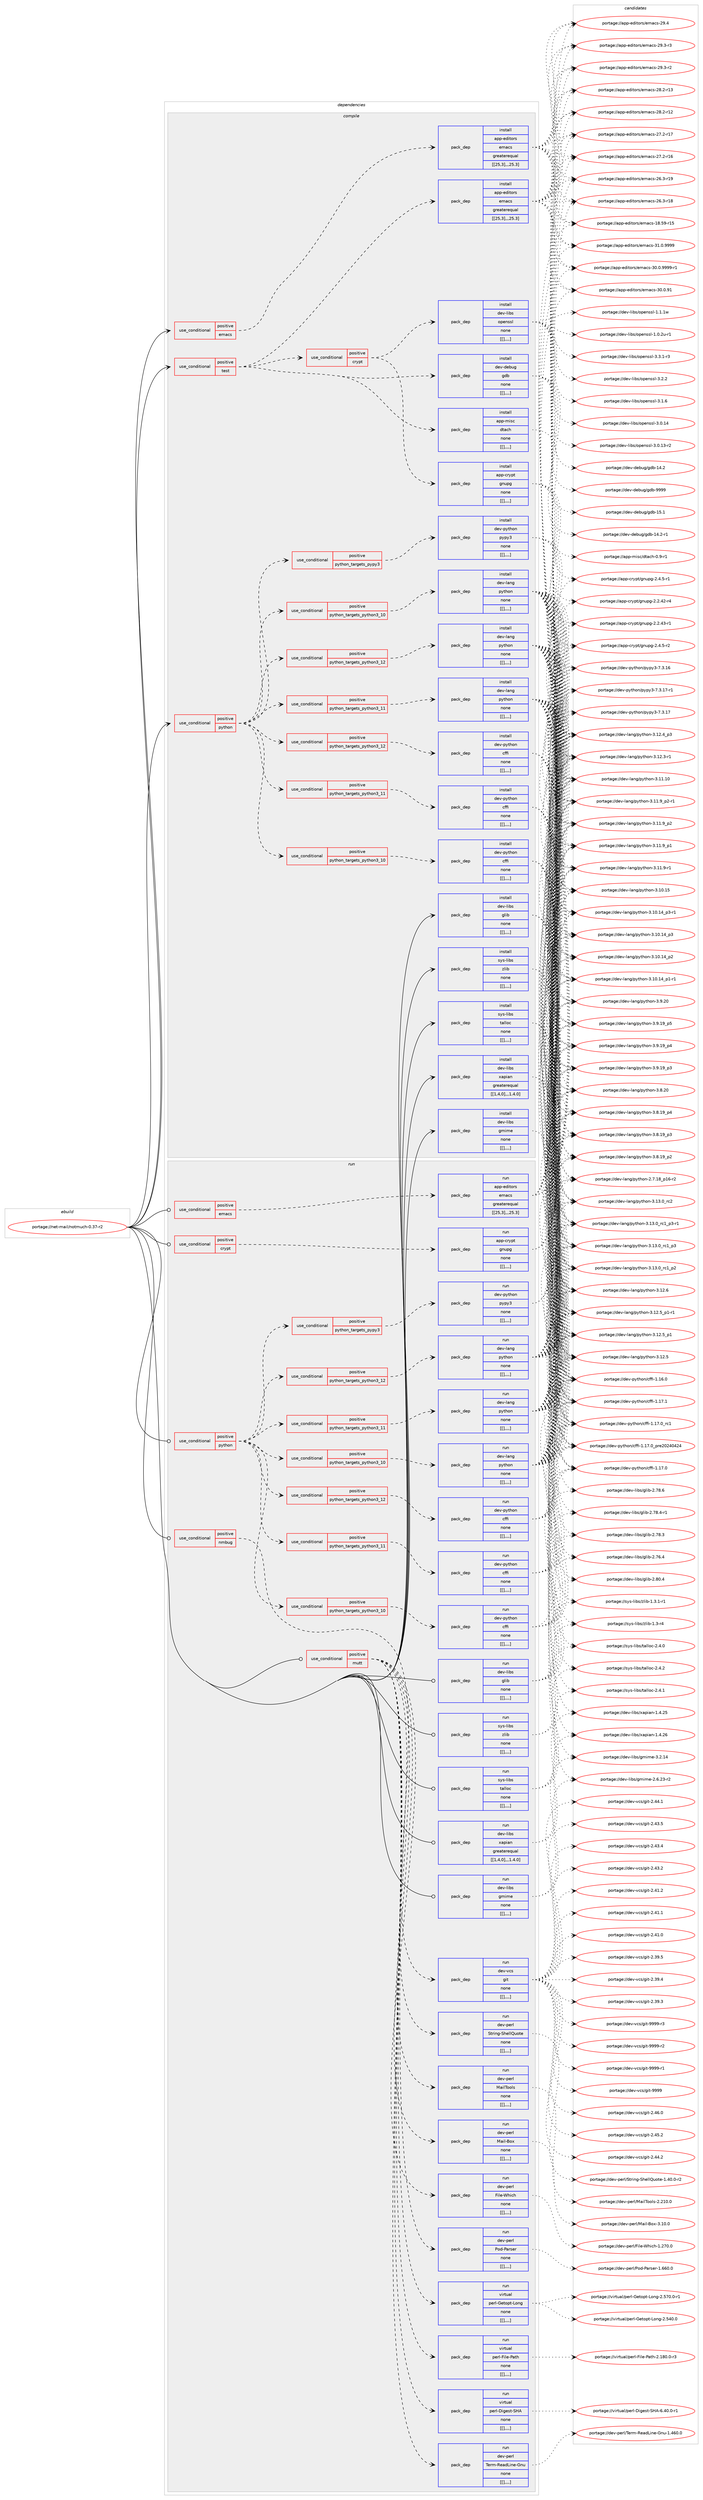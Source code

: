 digraph prolog {

# *************
# Graph options
# *************

newrank=true;
concentrate=true;
compound=true;
graph [rankdir=LR,fontname=Helvetica,fontsize=10,ranksep=1.5];#, ranksep=2.5, nodesep=0.2];
edge  [arrowhead=vee];
node  [fontname=Helvetica,fontsize=10];

# **********
# The ebuild
# **********

subgraph cluster_leftcol {
color=gray;
label=<<i>ebuild</i>>;
id [label="portage://net-mail/notmuch-0.37-r2", color=red, width=4, href="../net-mail/notmuch-0.37-r2.svg"];
}

# ****************
# The dependencies
# ****************

subgraph cluster_midcol {
color=gray;
label=<<i>dependencies</i>>;
subgraph cluster_compile {
fillcolor="#eeeeee";
style=filled;
label=<<i>compile</i>>;
subgraph cond100076 {
dependency383213 [label=<<TABLE BORDER="0" CELLBORDER="1" CELLSPACING="0" CELLPADDING="4"><TR><TD ROWSPAN="3" CELLPADDING="10">use_conditional</TD></TR><TR><TD>positive</TD></TR><TR><TD>emacs</TD></TR></TABLE>>, shape=none, color=red];
subgraph pack280315 {
dependency383214 [label=<<TABLE BORDER="0" CELLBORDER="1" CELLSPACING="0" CELLPADDING="4" WIDTH="220"><TR><TD ROWSPAN="6" CELLPADDING="30">pack_dep</TD></TR><TR><TD WIDTH="110">install</TD></TR><TR><TD>app-editors</TD></TR><TR><TD>emacs</TD></TR><TR><TD>greaterequal</TD></TR><TR><TD>[[25,3],,,25.3]</TD></TR></TABLE>>, shape=none, color=blue];
}
dependency383213:e -> dependency383214:w [weight=20,style="dashed",arrowhead="vee"];
}
id:e -> dependency383213:w [weight=20,style="solid",arrowhead="vee"];
subgraph cond100077 {
dependency383215 [label=<<TABLE BORDER="0" CELLBORDER="1" CELLSPACING="0" CELLPADDING="4"><TR><TD ROWSPAN="3" CELLPADDING="10">use_conditional</TD></TR><TR><TD>positive</TD></TR><TR><TD>python</TD></TR></TABLE>>, shape=none, color=red];
subgraph cond100078 {
dependency383216 [label=<<TABLE BORDER="0" CELLBORDER="1" CELLSPACING="0" CELLPADDING="4"><TR><TD ROWSPAN="3" CELLPADDING="10">use_conditional</TD></TR><TR><TD>positive</TD></TR><TR><TD>python_targets_pypy3</TD></TR></TABLE>>, shape=none, color=red];
subgraph pack280316 {
dependency383217 [label=<<TABLE BORDER="0" CELLBORDER="1" CELLSPACING="0" CELLPADDING="4" WIDTH="220"><TR><TD ROWSPAN="6" CELLPADDING="30">pack_dep</TD></TR><TR><TD WIDTH="110">install</TD></TR><TR><TD>dev-python</TD></TR><TR><TD>pypy3</TD></TR><TR><TD>none</TD></TR><TR><TD>[[],,,,]</TD></TR></TABLE>>, shape=none, color=blue];
}
dependency383216:e -> dependency383217:w [weight=20,style="dashed",arrowhead="vee"];
}
dependency383215:e -> dependency383216:w [weight=20,style="dashed",arrowhead="vee"];
subgraph cond100079 {
dependency383218 [label=<<TABLE BORDER="0" CELLBORDER="1" CELLSPACING="0" CELLPADDING="4"><TR><TD ROWSPAN="3" CELLPADDING="10">use_conditional</TD></TR><TR><TD>positive</TD></TR><TR><TD>python_targets_python3_10</TD></TR></TABLE>>, shape=none, color=red];
subgraph pack280317 {
dependency383219 [label=<<TABLE BORDER="0" CELLBORDER="1" CELLSPACING="0" CELLPADDING="4" WIDTH="220"><TR><TD ROWSPAN="6" CELLPADDING="30">pack_dep</TD></TR><TR><TD WIDTH="110">install</TD></TR><TR><TD>dev-lang</TD></TR><TR><TD>python</TD></TR><TR><TD>none</TD></TR><TR><TD>[[],,,,]</TD></TR></TABLE>>, shape=none, color=blue];
}
dependency383218:e -> dependency383219:w [weight=20,style="dashed",arrowhead="vee"];
}
dependency383215:e -> dependency383218:w [weight=20,style="dashed",arrowhead="vee"];
subgraph cond100080 {
dependency383220 [label=<<TABLE BORDER="0" CELLBORDER="1" CELLSPACING="0" CELLPADDING="4"><TR><TD ROWSPAN="3" CELLPADDING="10">use_conditional</TD></TR><TR><TD>positive</TD></TR><TR><TD>python_targets_python3_11</TD></TR></TABLE>>, shape=none, color=red];
subgraph pack280318 {
dependency383221 [label=<<TABLE BORDER="0" CELLBORDER="1" CELLSPACING="0" CELLPADDING="4" WIDTH="220"><TR><TD ROWSPAN="6" CELLPADDING="30">pack_dep</TD></TR><TR><TD WIDTH="110">install</TD></TR><TR><TD>dev-lang</TD></TR><TR><TD>python</TD></TR><TR><TD>none</TD></TR><TR><TD>[[],,,,]</TD></TR></TABLE>>, shape=none, color=blue];
}
dependency383220:e -> dependency383221:w [weight=20,style="dashed",arrowhead="vee"];
}
dependency383215:e -> dependency383220:w [weight=20,style="dashed",arrowhead="vee"];
subgraph cond100081 {
dependency383222 [label=<<TABLE BORDER="0" CELLBORDER="1" CELLSPACING="0" CELLPADDING="4"><TR><TD ROWSPAN="3" CELLPADDING="10">use_conditional</TD></TR><TR><TD>positive</TD></TR><TR><TD>python_targets_python3_12</TD></TR></TABLE>>, shape=none, color=red];
subgraph pack280319 {
dependency383223 [label=<<TABLE BORDER="0" CELLBORDER="1" CELLSPACING="0" CELLPADDING="4" WIDTH="220"><TR><TD ROWSPAN="6" CELLPADDING="30">pack_dep</TD></TR><TR><TD WIDTH="110">install</TD></TR><TR><TD>dev-lang</TD></TR><TR><TD>python</TD></TR><TR><TD>none</TD></TR><TR><TD>[[],,,,]</TD></TR></TABLE>>, shape=none, color=blue];
}
dependency383222:e -> dependency383223:w [weight=20,style="dashed",arrowhead="vee"];
}
dependency383215:e -> dependency383222:w [weight=20,style="dashed",arrowhead="vee"];
subgraph cond100082 {
dependency383224 [label=<<TABLE BORDER="0" CELLBORDER="1" CELLSPACING="0" CELLPADDING="4"><TR><TD ROWSPAN="3" CELLPADDING="10">use_conditional</TD></TR><TR><TD>positive</TD></TR><TR><TD>python_targets_python3_10</TD></TR></TABLE>>, shape=none, color=red];
subgraph pack280320 {
dependency383225 [label=<<TABLE BORDER="0" CELLBORDER="1" CELLSPACING="0" CELLPADDING="4" WIDTH="220"><TR><TD ROWSPAN="6" CELLPADDING="30">pack_dep</TD></TR><TR><TD WIDTH="110">install</TD></TR><TR><TD>dev-python</TD></TR><TR><TD>cffi</TD></TR><TR><TD>none</TD></TR><TR><TD>[[],,,,]</TD></TR></TABLE>>, shape=none, color=blue];
}
dependency383224:e -> dependency383225:w [weight=20,style="dashed",arrowhead="vee"];
}
dependency383215:e -> dependency383224:w [weight=20,style="dashed",arrowhead="vee"];
subgraph cond100083 {
dependency383226 [label=<<TABLE BORDER="0" CELLBORDER="1" CELLSPACING="0" CELLPADDING="4"><TR><TD ROWSPAN="3" CELLPADDING="10">use_conditional</TD></TR><TR><TD>positive</TD></TR><TR><TD>python_targets_python3_11</TD></TR></TABLE>>, shape=none, color=red];
subgraph pack280321 {
dependency383227 [label=<<TABLE BORDER="0" CELLBORDER="1" CELLSPACING="0" CELLPADDING="4" WIDTH="220"><TR><TD ROWSPAN="6" CELLPADDING="30">pack_dep</TD></TR><TR><TD WIDTH="110">install</TD></TR><TR><TD>dev-python</TD></TR><TR><TD>cffi</TD></TR><TR><TD>none</TD></TR><TR><TD>[[],,,,]</TD></TR></TABLE>>, shape=none, color=blue];
}
dependency383226:e -> dependency383227:w [weight=20,style="dashed",arrowhead="vee"];
}
dependency383215:e -> dependency383226:w [weight=20,style="dashed",arrowhead="vee"];
subgraph cond100084 {
dependency383228 [label=<<TABLE BORDER="0" CELLBORDER="1" CELLSPACING="0" CELLPADDING="4"><TR><TD ROWSPAN="3" CELLPADDING="10">use_conditional</TD></TR><TR><TD>positive</TD></TR><TR><TD>python_targets_python3_12</TD></TR></TABLE>>, shape=none, color=red];
subgraph pack280322 {
dependency383229 [label=<<TABLE BORDER="0" CELLBORDER="1" CELLSPACING="0" CELLPADDING="4" WIDTH="220"><TR><TD ROWSPAN="6" CELLPADDING="30">pack_dep</TD></TR><TR><TD WIDTH="110">install</TD></TR><TR><TD>dev-python</TD></TR><TR><TD>cffi</TD></TR><TR><TD>none</TD></TR><TR><TD>[[],,,,]</TD></TR></TABLE>>, shape=none, color=blue];
}
dependency383228:e -> dependency383229:w [weight=20,style="dashed",arrowhead="vee"];
}
dependency383215:e -> dependency383228:w [weight=20,style="dashed",arrowhead="vee"];
}
id:e -> dependency383215:w [weight=20,style="solid",arrowhead="vee"];
subgraph cond100085 {
dependency383230 [label=<<TABLE BORDER="0" CELLBORDER="1" CELLSPACING="0" CELLPADDING="4"><TR><TD ROWSPAN="3" CELLPADDING="10">use_conditional</TD></TR><TR><TD>positive</TD></TR><TR><TD>test</TD></TR></TABLE>>, shape=none, color=red];
subgraph pack280323 {
dependency383231 [label=<<TABLE BORDER="0" CELLBORDER="1" CELLSPACING="0" CELLPADDING="4" WIDTH="220"><TR><TD ROWSPAN="6" CELLPADDING="30">pack_dep</TD></TR><TR><TD WIDTH="110">install</TD></TR><TR><TD>app-editors</TD></TR><TR><TD>emacs</TD></TR><TR><TD>greaterequal</TD></TR><TR><TD>[[25,3],,,25.3]</TD></TR></TABLE>>, shape=none, color=blue];
}
dependency383230:e -> dependency383231:w [weight=20,style="dashed",arrowhead="vee"];
subgraph pack280324 {
dependency383232 [label=<<TABLE BORDER="0" CELLBORDER="1" CELLSPACING="0" CELLPADDING="4" WIDTH="220"><TR><TD ROWSPAN="6" CELLPADDING="30">pack_dep</TD></TR><TR><TD WIDTH="110">install</TD></TR><TR><TD>app-misc</TD></TR><TR><TD>dtach</TD></TR><TR><TD>none</TD></TR><TR><TD>[[],,,,]</TD></TR></TABLE>>, shape=none, color=blue];
}
dependency383230:e -> dependency383232:w [weight=20,style="dashed",arrowhead="vee"];
subgraph pack280325 {
dependency383233 [label=<<TABLE BORDER="0" CELLBORDER="1" CELLSPACING="0" CELLPADDING="4" WIDTH="220"><TR><TD ROWSPAN="6" CELLPADDING="30">pack_dep</TD></TR><TR><TD WIDTH="110">install</TD></TR><TR><TD>dev-debug</TD></TR><TR><TD>gdb</TD></TR><TR><TD>none</TD></TR><TR><TD>[[],,,,]</TD></TR></TABLE>>, shape=none, color=blue];
}
dependency383230:e -> dependency383233:w [weight=20,style="dashed",arrowhead="vee"];
subgraph cond100086 {
dependency383234 [label=<<TABLE BORDER="0" CELLBORDER="1" CELLSPACING="0" CELLPADDING="4"><TR><TD ROWSPAN="3" CELLPADDING="10">use_conditional</TD></TR><TR><TD>positive</TD></TR><TR><TD>crypt</TD></TR></TABLE>>, shape=none, color=red];
subgraph pack280326 {
dependency383235 [label=<<TABLE BORDER="0" CELLBORDER="1" CELLSPACING="0" CELLPADDING="4" WIDTH="220"><TR><TD ROWSPAN="6" CELLPADDING="30">pack_dep</TD></TR><TR><TD WIDTH="110">install</TD></TR><TR><TD>app-crypt</TD></TR><TR><TD>gnupg</TD></TR><TR><TD>none</TD></TR><TR><TD>[[],,,,]</TD></TR></TABLE>>, shape=none, color=blue];
}
dependency383234:e -> dependency383235:w [weight=20,style="dashed",arrowhead="vee"];
subgraph pack280327 {
dependency383236 [label=<<TABLE BORDER="0" CELLBORDER="1" CELLSPACING="0" CELLPADDING="4" WIDTH="220"><TR><TD ROWSPAN="6" CELLPADDING="30">pack_dep</TD></TR><TR><TD WIDTH="110">install</TD></TR><TR><TD>dev-libs</TD></TR><TR><TD>openssl</TD></TR><TR><TD>none</TD></TR><TR><TD>[[],,,,]</TD></TR></TABLE>>, shape=none, color=blue];
}
dependency383234:e -> dependency383236:w [weight=20,style="dashed",arrowhead="vee"];
}
dependency383230:e -> dependency383234:w [weight=20,style="dashed",arrowhead="vee"];
}
id:e -> dependency383230:w [weight=20,style="solid",arrowhead="vee"];
subgraph pack280328 {
dependency383237 [label=<<TABLE BORDER="0" CELLBORDER="1" CELLSPACING="0" CELLPADDING="4" WIDTH="220"><TR><TD ROWSPAN="6" CELLPADDING="30">pack_dep</TD></TR><TR><TD WIDTH="110">install</TD></TR><TR><TD>dev-libs</TD></TR><TR><TD>glib</TD></TR><TR><TD>none</TD></TR><TR><TD>[[],,,,]</TD></TR></TABLE>>, shape=none, color=blue];
}
id:e -> dependency383237:w [weight=20,style="solid",arrowhead="vee"];
subgraph pack280329 {
dependency383238 [label=<<TABLE BORDER="0" CELLBORDER="1" CELLSPACING="0" CELLPADDING="4" WIDTH="220"><TR><TD ROWSPAN="6" CELLPADDING="30">pack_dep</TD></TR><TR><TD WIDTH="110">install</TD></TR><TR><TD>dev-libs</TD></TR><TR><TD>gmime</TD></TR><TR><TD>none</TD></TR><TR><TD>[[],,,,]</TD></TR></TABLE>>, shape=none, color=blue];
}
id:e -> dependency383238:w [weight=20,style="solid",arrowhead="vee"];
subgraph pack280330 {
dependency383239 [label=<<TABLE BORDER="0" CELLBORDER="1" CELLSPACING="0" CELLPADDING="4" WIDTH="220"><TR><TD ROWSPAN="6" CELLPADDING="30">pack_dep</TD></TR><TR><TD WIDTH="110">install</TD></TR><TR><TD>dev-libs</TD></TR><TR><TD>xapian</TD></TR><TR><TD>greaterequal</TD></TR><TR><TD>[[1,4,0],,,1.4.0]</TD></TR></TABLE>>, shape=none, color=blue];
}
id:e -> dependency383239:w [weight=20,style="solid",arrowhead="vee"];
subgraph pack280331 {
dependency383240 [label=<<TABLE BORDER="0" CELLBORDER="1" CELLSPACING="0" CELLPADDING="4" WIDTH="220"><TR><TD ROWSPAN="6" CELLPADDING="30">pack_dep</TD></TR><TR><TD WIDTH="110">install</TD></TR><TR><TD>sys-libs</TD></TR><TR><TD>talloc</TD></TR><TR><TD>none</TD></TR><TR><TD>[[],,,,]</TD></TR></TABLE>>, shape=none, color=blue];
}
id:e -> dependency383240:w [weight=20,style="solid",arrowhead="vee"];
subgraph pack280332 {
dependency383241 [label=<<TABLE BORDER="0" CELLBORDER="1" CELLSPACING="0" CELLPADDING="4" WIDTH="220"><TR><TD ROWSPAN="6" CELLPADDING="30">pack_dep</TD></TR><TR><TD WIDTH="110">install</TD></TR><TR><TD>sys-libs</TD></TR><TR><TD>zlib</TD></TR><TR><TD>none</TD></TR><TR><TD>[[],,,,]</TD></TR></TABLE>>, shape=none, color=blue];
}
id:e -> dependency383241:w [weight=20,style="solid",arrowhead="vee"];
}
subgraph cluster_compileandrun {
fillcolor="#eeeeee";
style=filled;
label=<<i>compile and run</i>>;
}
subgraph cluster_run {
fillcolor="#eeeeee";
style=filled;
label=<<i>run</i>>;
subgraph cond100087 {
dependency383242 [label=<<TABLE BORDER="0" CELLBORDER="1" CELLSPACING="0" CELLPADDING="4"><TR><TD ROWSPAN="3" CELLPADDING="10">use_conditional</TD></TR><TR><TD>positive</TD></TR><TR><TD>crypt</TD></TR></TABLE>>, shape=none, color=red];
subgraph pack280333 {
dependency383243 [label=<<TABLE BORDER="0" CELLBORDER="1" CELLSPACING="0" CELLPADDING="4" WIDTH="220"><TR><TD ROWSPAN="6" CELLPADDING="30">pack_dep</TD></TR><TR><TD WIDTH="110">run</TD></TR><TR><TD>app-crypt</TD></TR><TR><TD>gnupg</TD></TR><TR><TD>none</TD></TR><TR><TD>[[],,,,]</TD></TR></TABLE>>, shape=none, color=blue];
}
dependency383242:e -> dependency383243:w [weight=20,style="dashed",arrowhead="vee"];
}
id:e -> dependency383242:w [weight=20,style="solid",arrowhead="odot"];
subgraph cond100088 {
dependency383244 [label=<<TABLE BORDER="0" CELLBORDER="1" CELLSPACING="0" CELLPADDING="4"><TR><TD ROWSPAN="3" CELLPADDING="10">use_conditional</TD></TR><TR><TD>positive</TD></TR><TR><TD>emacs</TD></TR></TABLE>>, shape=none, color=red];
subgraph pack280334 {
dependency383245 [label=<<TABLE BORDER="0" CELLBORDER="1" CELLSPACING="0" CELLPADDING="4" WIDTH="220"><TR><TD ROWSPAN="6" CELLPADDING="30">pack_dep</TD></TR><TR><TD WIDTH="110">run</TD></TR><TR><TD>app-editors</TD></TR><TR><TD>emacs</TD></TR><TR><TD>greaterequal</TD></TR><TR><TD>[[25,3],,,25.3]</TD></TR></TABLE>>, shape=none, color=blue];
}
dependency383244:e -> dependency383245:w [weight=20,style="dashed",arrowhead="vee"];
}
id:e -> dependency383244:w [weight=20,style="solid",arrowhead="odot"];
subgraph cond100089 {
dependency383246 [label=<<TABLE BORDER="0" CELLBORDER="1" CELLSPACING="0" CELLPADDING="4"><TR><TD ROWSPAN="3" CELLPADDING="10">use_conditional</TD></TR><TR><TD>positive</TD></TR><TR><TD>mutt</TD></TR></TABLE>>, shape=none, color=red];
subgraph pack280335 {
dependency383247 [label=<<TABLE BORDER="0" CELLBORDER="1" CELLSPACING="0" CELLPADDING="4" WIDTH="220"><TR><TD ROWSPAN="6" CELLPADDING="30">pack_dep</TD></TR><TR><TD WIDTH="110">run</TD></TR><TR><TD>dev-perl</TD></TR><TR><TD>File-Which</TD></TR><TR><TD>none</TD></TR><TR><TD>[[],,,,]</TD></TR></TABLE>>, shape=none, color=blue];
}
dependency383246:e -> dependency383247:w [weight=20,style="dashed",arrowhead="vee"];
subgraph pack280336 {
dependency383248 [label=<<TABLE BORDER="0" CELLBORDER="1" CELLSPACING="0" CELLPADDING="4" WIDTH="220"><TR><TD ROWSPAN="6" CELLPADDING="30">pack_dep</TD></TR><TR><TD WIDTH="110">run</TD></TR><TR><TD>dev-perl</TD></TR><TR><TD>Mail-Box</TD></TR><TR><TD>none</TD></TR><TR><TD>[[],,,,]</TD></TR></TABLE>>, shape=none, color=blue];
}
dependency383246:e -> dependency383248:w [weight=20,style="dashed",arrowhead="vee"];
subgraph pack280337 {
dependency383249 [label=<<TABLE BORDER="0" CELLBORDER="1" CELLSPACING="0" CELLPADDING="4" WIDTH="220"><TR><TD ROWSPAN="6" CELLPADDING="30">pack_dep</TD></TR><TR><TD WIDTH="110">run</TD></TR><TR><TD>dev-perl</TD></TR><TR><TD>MailTools</TD></TR><TR><TD>none</TD></TR><TR><TD>[[],,,,]</TD></TR></TABLE>>, shape=none, color=blue];
}
dependency383246:e -> dependency383249:w [weight=20,style="dashed",arrowhead="vee"];
subgraph pack280338 {
dependency383250 [label=<<TABLE BORDER="0" CELLBORDER="1" CELLSPACING="0" CELLPADDING="4" WIDTH="220"><TR><TD ROWSPAN="6" CELLPADDING="30">pack_dep</TD></TR><TR><TD WIDTH="110">run</TD></TR><TR><TD>dev-perl</TD></TR><TR><TD>String-ShellQuote</TD></TR><TR><TD>none</TD></TR><TR><TD>[[],,,,]</TD></TR></TABLE>>, shape=none, color=blue];
}
dependency383246:e -> dependency383250:w [weight=20,style="dashed",arrowhead="vee"];
subgraph pack280339 {
dependency383251 [label=<<TABLE BORDER="0" CELLBORDER="1" CELLSPACING="0" CELLPADDING="4" WIDTH="220"><TR><TD ROWSPAN="6" CELLPADDING="30">pack_dep</TD></TR><TR><TD WIDTH="110">run</TD></TR><TR><TD>dev-perl</TD></TR><TR><TD>Term-ReadLine-Gnu</TD></TR><TR><TD>none</TD></TR><TR><TD>[[],,,,]</TD></TR></TABLE>>, shape=none, color=blue];
}
dependency383246:e -> dependency383251:w [weight=20,style="dashed",arrowhead="vee"];
subgraph pack280340 {
dependency383252 [label=<<TABLE BORDER="0" CELLBORDER="1" CELLSPACING="0" CELLPADDING="4" WIDTH="220"><TR><TD ROWSPAN="6" CELLPADDING="30">pack_dep</TD></TR><TR><TD WIDTH="110">run</TD></TR><TR><TD>virtual</TD></TR><TR><TD>perl-Digest-SHA</TD></TR><TR><TD>none</TD></TR><TR><TD>[[],,,,]</TD></TR></TABLE>>, shape=none, color=blue];
}
dependency383246:e -> dependency383252:w [weight=20,style="dashed",arrowhead="vee"];
subgraph pack280341 {
dependency383253 [label=<<TABLE BORDER="0" CELLBORDER="1" CELLSPACING="0" CELLPADDING="4" WIDTH="220"><TR><TD ROWSPAN="6" CELLPADDING="30">pack_dep</TD></TR><TR><TD WIDTH="110">run</TD></TR><TR><TD>virtual</TD></TR><TR><TD>perl-File-Path</TD></TR><TR><TD>none</TD></TR><TR><TD>[[],,,,]</TD></TR></TABLE>>, shape=none, color=blue];
}
dependency383246:e -> dependency383253:w [weight=20,style="dashed",arrowhead="vee"];
subgraph pack280342 {
dependency383254 [label=<<TABLE BORDER="0" CELLBORDER="1" CELLSPACING="0" CELLPADDING="4" WIDTH="220"><TR><TD ROWSPAN="6" CELLPADDING="30">pack_dep</TD></TR><TR><TD WIDTH="110">run</TD></TR><TR><TD>virtual</TD></TR><TR><TD>perl-Getopt-Long</TD></TR><TR><TD>none</TD></TR><TR><TD>[[],,,,]</TD></TR></TABLE>>, shape=none, color=blue];
}
dependency383246:e -> dependency383254:w [weight=20,style="dashed",arrowhead="vee"];
subgraph pack280343 {
dependency383255 [label=<<TABLE BORDER="0" CELLBORDER="1" CELLSPACING="0" CELLPADDING="4" WIDTH="220"><TR><TD ROWSPAN="6" CELLPADDING="30">pack_dep</TD></TR><TR><TD WIDTH="110">run</TD></TR><TR><TD>dev-perl</TD></TR><TR><TD>Pod-Parser</TD></TR><TR><TD>none</TD></TR><TR><TD>[[],,,,]</TD></TR></TABLE>>, shape=none, color=blue];
}
dependency383246:e -> dependency383255:w [weight=20,style="dashed",arrowhead="vee"];
}
id:e -> dependency383246:w [weight=20,style="solid",arrowhead="odot"];
subgraph cond100090 {
dependency383256 [label=<<TABLE BORDER="0" CELLBORDER="1" CELLSPACING="0" CELLPADDING="4"><TR><TD ROWSPAN="3" CELLPADDING="10">use_conditional</TD></TR><TR><TD>positive</TD></TR><TR><TD>nmbug</TD></TR></TABLE>>, shape=none, color=red];
subgraph pack280344 {
dependency383257 [label=<<TABLE BORDER="0" CELLBORDER="1" CELLSPACING="0" CELLPADDING="4" WIDTH="220"><TR><TD ROWSPAN="6" CELLPADDING="30">pack_dep</TD></TR><TR><TD WIDTH="110">run</TD></TR><TR><TD>dev-vcs</TD></TR><TR><TD>git</TD></TR><TR><TD>none</TD></TR><TR><TD>[[],,,,]</TD></TR></TABLE>>, shape=none, color=blue];
}
dependency383256:e -> dependency383257:w [weight=20,style="dashed",arrowhead="vee"];
}
id:e -> dependency383256:w [weight=20,style="solid",arrowhead="odot"];
subgraph cond100091 {
dependency383258 [label=<<TABLE BORDER="0" CELLBORDER="1" CELLSPACING="0" CELLPADDING="4"><TR><TD ROWSPAN="3" CELLPADDING="10">use_conditional</TD></TR><TR><TD>positive</TD></TR><TR><TD>python</TD></TR></TABLE>>, shape=none, color=red];
subgraph cond100092 {
dependency383259 [label=<<TABLE BORDER="0" CELLBORDER="1" CELLSPACING="0" CELLPADDING="4"><TR><TD ROWSPAN="3" CELLPADDING="10">use_conditional</TD></TR><TR><TD>positive</TD></TR><TR><TD>python_targets_pypy3</TD></TR></TABLE>>, shape=none, color=red];
subgraph pack280345 {
dependency383260 [label=<<TABLE BORDER="0" CELLBORDER="1" CELLSPACING="0" CELLPADDING="4" WIDTH="220"><TR><TD ROWSPAN="6" CELLPADDING="30">pack_dep</TD></TR><TR><TD WIDTH="110">run</TD></TR><TR><TD>dev-python</TD></TR><TR><TD>pypy3</TD></TR><TR><TD>none</TD></TR><TR><TD>[[],,,,]</TD></TR></TABLE>>, shape=none, color=blue];
}
dependency383259:e -> dependency383260:w [weight=20,style="dashed",arrowhead="vee"];
}
dependency383258:e -> dependency383259:w [weight=20,style="dashed",arrowhead="vee"];
subgraph cond100093 {
dependency383261 [label=<<TABLE BORDER="0" CELLBORDER="1" CELLSPACING="0" CELLPADDING="4"><TR><TD ROWSPAN="3" CELLPADDING="10">use_conditional</TD></TR><TR><TD>positive</TD></TR><TR><TD>python_targets_python3_10</TD></TR></TABLE>>, shape=none, color=red];
subgraph pack280346 {
dependency383262 [label=<<TABLE BORDER="0" CELLBORDER="1" CELLSPACING="0" CELLPADDING="4" WIDTH="220"><TR><TD ROWSPAN="6" CELLPADDING="30">pack_dep</TD></TR><TR><TD WIDTH="110">run</TD></TR><TR><TD>dev-lang</TD></TR><TR><TD>python</TD></TR><TR><TD>none</TD></TR><TR><TD>[[],,,,]</TD></TR></TABLE>>, shape=none, color=blue];
}
dependency383261:e -> dependency383262:w [weight=20,style="dashed",arrowhead="vee"];
}
dependency383258:e -> dependency383261:w [weight=20,style="dashed",arrowhead="vee"];
subgraph cond100094 {
dependency383263 [label=<<TABLE BORDER="0" CELLBORDER="1" CELLSPACING="0" CELLPADDING="4"><TR><TD ROWSPAN="3" CELLPADDING="10">use_conditional</TD></TR><TR><TD>positive</TD></TR><TR><TD>python_targets_python3_11</TD></TR></TABLE>>, shape=none, color=red];
subgraph pack280347 {
dependency383264 [label=<<TABLE BORDER="0" CELLBORDER="1" CELLSPACING="0" CELLPADDING="4" WIDTH="220"><TR><TD ROWSPAN="6" CELLPADDING="30">pack_dep</TD></TR><TR><TD WIDTH="110">run</TD></TR><TR><TD>dev-lang</TD></TR><TR><TD>python</TD></TR><TR><TD>none</TD></TR><TR><TD>[[],,,,]</TD></TR></TABLE>>, shape=none, color=blue];
}
dependency383263:e -> dependency383264:w [weight=20,style="dashed",arrowhead="vee"];
}
dependency383258:e -> dependency383263:w [weight=20,style="dashed",arrowhead="vee"];
subgraph cond100095 {
dependency383265 [label=<<TABLE BORDER="0" CELLBORDER="1" CELLSPACING="0" CELLPADDING="4"><TR><TD ROWSPAN="3" CELLPADDING="10">use_conditional</TD></TR><TR><TD>positive</TD></TR><TR><TD>python_targets_python3_12</TD></TR></TABLE>>, shape=none, color=red];
subgraph pack280348 {
dependency383266 [label=<<TABLE BORDER="0" CELLBORDER="1" CELLSPACING="0" CELLPADDING="4" WIDTH="220"><TR><TD ROWSPAN="6" CELLPADDING="30">pack_dep</TD></TR><TR><TD WIDTH="110">run</TD></TR><TR><TD>dev-lang</TD></TR><TR><TD>python</TD></TR><TR><TD>none</TD></TR><TR><TD>[[],,,,]</TD></TR></TABLE>>, shape=none, color=blue];
}
dependency383265:e -> dependency383266:w [weight=20,style="dashed",arrowhead="vee"];
}
dependency383258:e -> dependency383265:w [weight=20,style="dashed",arrowhead="vee"];
subgraph cond100096 {
dependency383267 [label=<<TABLE BORDER="0" CELLBORDER="1" CELLSPACING="0" CELLPADDING="4"><TR><TD ROWSPAN="3" CELLPADDING="10">use_conditional</TD></TR><TR><TD>positive</TD></TR><TR><TD>python_targets_python3_10</TD></TR></TABLE>>, shape=none, color=red];
subgraph pack280349 {
dependency383268 [label=<<TABLE BORDER="0" CELLBORDER="1" CELLSPACING="0" CELLPADDING="4" WIDTH="220"><TR><TD ROWSPAN="6" CELLPADDING="30">pack_dep</TD></TR><TR><TD WIDTH="110">run</TD></TR><TR><TD>dev-python</TD></TR><TR><TD>cffi</TD></TR><TR><TD>none</TD></TR><TR><TD>[[],,,,]</TD></TR></TABLE>>, shape=none, color=blue];
}
dependency383267:e -> dependency383268:w [weight=20,style="dashed",arrowhead="vee"];
}
dependency383258:e -> dependency383267:w [weight=20,style="dashed",arrowhead="vee"];
subgraph cond100097 {
dependency383269 [label=<<TABLE BORDER="0" CELLBORDER="1" CELLSPACING="0" CELLPADDING="4"><TR><TD ROWSPAN="3" CELLPADDING="10">use_conditional</TD></TR><TR><TD>positive</TD></TR><TR><TD>python_targets_python3_11</TD></TR></TABLE>>, shape=none, color=red];
subgraph pack280350 {
dependency383270 [label=<<TABLE BORDER="0" CELLBORDER="1" CELLSPACING="0" CELLPADDING="4" WIDTH="220"><TR><TD ROWSPAN="6" CELLPADDING="30">pack_dep</TD></TR><TR><TD WIDTH="110">run</TD></TR><TR><TD>dev-python</TD></TR><TR><TD>cffi</TD></TR><TR><TD>none</TD></TR><TR><TD>[[],,,,]</TD></TR></TABLE>>, shape=none, color=blue];
}
dependency383269:e -> dependency383270:w [weight=20,style="dashed",arrowhead="vee"];
}
dependency383258:e -> dependency383269:w [weight=20,style="dashed",arrowhead="vee"];
subgraph cond100098 {
dependency383271 [label=<<TABLE BORDER="0" CELLBORDER="1" CELLSPACING="0" CELLPADDING="4"><TR><TD ROWSPAN="3" CELLPADDING="10">use_conditional</TD></TR><TR><TD>positive</TD></TR><TR><TD>python_targets_python3_12</TD></TR></TABLE>>, shape=none, color=red];
subgraph pack280351 {
dependency383272 [label=<<TABLE BORDER="0" CELLBORDER="1" CELLSPACING="0" CELLPADDING="4" WIDTH="220"><TR><TD ROWSPAN="6" CELLPADDING="30">pack_dep</TD></TR><TR><TD WIDTH="110">run</TD></TR><TR><TD>dev-python</TD></TR><TR><TD>cffi</TD></TR><TR><TD>none</TD></TR><TR><TD>[[],,,,]</TD></TR></TABLE>>, shape=none, color=blue];
}
dependency383271:e -> dependency383272:w [weight=20,style="dashed",arrowhead="vee"];
}
dependency383258:e -> dependency383271:w [weight=20,style="dashed",arrowhead="vee"];
}
id:e -> dependency383258:w [weight=20,style="solid",arrowhead="odot"];
subgraph pack280352 {
dependency383273 [label=<<TABLE BORDER="0" CELLBORDER="1" CELLSPACING="0" CELLPADDING="4" WIDTH="220"><TR><TD ROWSPAN="6" CELLPADDING="30">pack_dep</TD></TR><TR><TD WIDTH="110">run</TD></TR><TR><TD>dev-libs</TD></TR><TR><TD>glib</TD></TR><TR><TD>none</TD></TR><TR><TD>[[],,,,]</TD></TR></TABLE>>, shape=none, color=blue];
}
id:e -> dependency383273:w [weight=20,style="solid",arrowhead="odot"];
subgraph pack280353 {
dependency383274 [label=<<TABLE BORDER="0" CELLBORDER="1" CELLSPACING="0" CELLPADDING="4" WIDTH="220"><TR><TD ROWSPAN="6" CELLPADDING="30">pack_dep</TD></TR><TR><TD WIDTH="110">run</TD></TR><TR><TD>dev-libs</TD></TR><TR><TD>gmime</TD></TR><TR><TD>none</TD></TR><TR><TD>[[],,,,]</TD></TR></TABLE>>, shape=none, color=blue];
}
id:e -> dependency383274:w [weight=20,style="solid",arrowhead="odot"];
subgraph pack280354 {
dependency383275 [label=<<TABLE BORDER="0" CELLBORDER="1" CELLSPACING="0" CELLPADDING="4" WIDTH="220"><TR><TD ROWSPAN="6" CELLPADDING="30">pack_dep</TD></TR><TR><TD WIDTH="110">run</TD></TR><TR><TD>dev-libs</TD></TR><TR><TD>xapian</TD></TR><TR><TD>greaterequal</TD></TR><TR><TD>[[1,4,0],,,1.4.0]</TD></TR></TABLE>>, shape=none, color=blue];
}
id:e -> dependency383275:w [weight=20,style="solid",arrowhead="odot"];
subgraph pack280355 {
dependency383276 [label=<<TABLE BORDER="0" CELLBORDER="1" CELLSPACING="0" CELLPADDING="4" WIDTH="220"><TR><TD ROWSPAN="6" CELLPADDING="30">pack_dep</TD></TR><TR><TD WIDTH="110">run</TD></TR><TR><TD>sys-libs</TD></TR><TR><TD>talloc</TD></TR><TR><TD>none</TD></TR><TR><TD>[[],,,,]</TD></TR></TABLE>>, shape=none, color=blue];
}
id:e -> dependency383276:w [weight=20,style="solid",arrowhead="odot"];
subgraph pack280356 {
dependency383277 [label=<<TABLE BORDER="0" CELLBORDER="1" CELLSPACING="0" CELLPADDING="4" WIDTH="220"><TR><TD ROWSPAN="6" CELLPADDING="30">pack_dep</TD></TR><TR><TD WIDTH="110">run</TD></TR><TR><TD>sys-libs</TD></TR><TR><TD>zlib</TD></TR><TR><TD>none</TD></TR><TR><TD>[[],,,,]</TD></TR></TABLE>>, shape=none, color=blue];
}
id:e -> dependency383277:w [weight=20,style="solid",arrowhead="odot"];
}
}

# **************
# The candidates
# **************

subgraph cluster_choices {
rank=same;
color=gray;
label=<<i>candidates</i>>;

subgraph choice280315 {
color=black;
nodesep=1;
choice971121124510110010511611111411547101109979911545514946484657575757 [label="portage://app-editors/emacs-31.0.9999", color=red, width=4,href="../app-editors/emacs-31.0.9999.svg"];
choice9711211245101100105116111114115471011099799115455148464846575757574511449 [label="portage://app-editors/emacs-30.0.9999-r1", color=red, width=4,href="../app-editors/emacs-30.0.9999-r1.svg"];
choice97112112451011001051161111141154710110997991154551484648465749 [label="portage://app-editors/emacs-30.0.91", color=red, width=4,href="../app-editors/emacs-30.0.91.svg"];
choice97112112451011001051161111141154710110997991154550574652 [label="portage://app-editors/emacs-29.4", color=red, width=4,href="../app-editors/emacs-29.4.svg"];
choice971121124510110010511611111411547101109979911545505746514511451 [label="portage://app-editors/emacs-29.3-r3", color=red, width=4,href="../app-editors/emacs-29.3-r3.svg"];
choice971121124510110010511611111411547101109979911545505746514511450 [label="portage://app-editors/emacs-29.3-r2", color=red, width=4,href="../app-editors/emacs-29.3-r2.svg"];
choice97112112451011001051161111141154710110997991154550564650451144951 [label="portage://app-editors/emacs-28.2-r13", color=red, width=4,href="../app-editors/emacs-28.2-r13.svg"];
choice97112112451011001051161111141154710110997991154550564650451144950 [label="portage://app-editors/emacs-28.2-r12", color=red, width=4,href="../app-editors/emacs-28.2-r12.svg"];
choice97112112451011001051161111141154710110997991154550554650451144955 [label="portage://app-editors/emacs-27.2-r17", color=red, width=4,href="../app-editors/emacs-27.2-r17.svg"];
choice97112112451011001051161111141154710110997991154550554650451144954 [label="portage://app-editors/emacs-27.2-r16", color=red, width=4,href="../app-editors/emacs-27.2-r16.svg"];
choice97112112451011001051161111141154710110997991154550544651451144957 [label="portage://app-editors/emacs-26.3-r19", color=red, width=4,href="../app-editors/emacs-26.3-r19.svg"];
choice97112112451011001051161111141154710110997991154550544651451144956 [label="portage://app-editors/emacs-26.3-r18", color=red, width=4,href="../app-editors/emacs-26.3-r18.svg"];
choice9711211245101100105116111114115471011099799115454956465357451144953 [label="portage://app-editors/emacs-18.59-r15", color=red, width=4,href="../app-editors/emacs-18.59-r15.svg"];
dependency383214:e -> choice971121124510110010511611111411547101109979911545514946484657575757:w [style=dotted,weight="100"];
dependency383214:e -> choice9711211245101100105116111114115471011099799115455148464846575757574511449:w [style=dotted,weight="100"];
dependency383214:e -> choice97112112451011001051161111141154710110997991154551484648465749:w [style=dotted,weight="100"];
dependency383214:e -> choice97112112451011001051161111141154710110997991154550574652:w [style=dotted,weight="100"];
dependency383214:e -> choice971121124510110010511611111411547101109979911545505746514511451:w [style=dotted,weight="100"];
dependency383214:e -> choice971121124510110010511611111411547101109979911545505746514511450:w [style=dotted,weight="100"];
dependency383214:e -> choice97112112451011001051161111141154710110997991154550564650451144951:w [style=dotted,weight="100"];
dependency383214:e -> choice97112112451011001051161111141154710110997991154550564650451144950:w [style=dotted,weight="100"];
dependency383214:e -> choice97112112451011001051161111141154710110997991154550554650451144955:w [style=dotted,weight="100"];
dependency383214:e -> choice97112112451011001051161111141154710110997991154550554650451144954:w [style=dotted,weight="100"];
dependency383214:e -> choice97112112451011001051161111141154710110997991154550544651451144957:w [style=dotted,weight="100"];
dependency383214:e -> choice97112112451011001051161111141154710110997991154550544651451144956:w [style=dotted,weight="100"];
dependency383214:e -> choice9711211245101100105116111114115471011099799115454956465357451144953:w [style=dotted,weight="100"];
}
subgraph choice280316 {
color=black;
nodesep=1;
choice100101118451121211161041111104711212111212151455546514649554511449 [label="portage://dev-python/pypy3-7.3.17-r1", color=red, width=4,href="../dev-python/pypy3-7.3.17-r1.svg"];
choice10010111845112121116104111110471121211121215145554651464955 [label="portage://dev-python/pypy3-7.3.17", color=red, width=4,href="../dev-python/pypy3-7.3.17.svg"];
choice10010111845112121116104111110471121211121215145554651464954 [label="portage://dev-python/pypy3-7.3.16", color=red, width=4,href="../dev-python/pypy3-7.3.16.svg"];
dependency383217:e -> choice100101118451121211161041111104711212111212151455546514649554511449:w [style=dotted,weight="100"];
dependency383217:e -> choice10010111845112121116104111110471121211121215145554651464955:w [style=dotted,weight="100"];
dependency383217:e -> choice10010111845112121116104111110471121211121215145554651464954:w [style=dotted,weight="100"];
}
subgraph choice280317 {
color=black;
nodesep=1;
choice10010111845108971101034711212111610411111045514649514648951149950 [label="portage://dev-lang/python-3.13.0_rc2", color=red, width=4,href="../dev-lang/python-3.13.0_rc2.svg"];
choice1001011184510897110103471121211161041111104551464951464895114994995112514511449 [label="portage://dev-lang/python-3.13.0_rc1_p3-r1", color=red, width=4,href="../dev-lang/python-3.13.0_rc1_p3-r1.svg"];
choice100101118451089711010347112121116104111110455146495146489511499499511251 [label="portage://dev-lang/python-3.13.0_rc1_p3", color=red, width=4,href="../dev-lang/python-3.13.0_rc1_p3.svg"];
choice100101118451089711010347112121116104111110455146495146489511499499511250 [label="portage://dev-lang/python-3.13.0_rc1_p2", color=red, width=4,href="../dev-lang/python-3.13.0_rc1_p2.svg"];
choice10010111845108971101034711212111610411111045514649504654 [label="portage://dev-lang/python-3.12.6", color=red, width=4,href="../dev-lang/python-3.12.6.svg"];
choice1001011184510897110103471121211161041111104551464950465395112494511449 [label="portage://dev-lang/python-3.12.5_p1-r1", color=red, width=4,href="../dev-lang/python-3.12.5_p1-r1.svg"];
choice100101118451089711010347112121116104111110455146495046539511249 [label="portage://dev-lang/python-3.12.5_p1", color=red, width=4,href="../dev-lang/python-3.12.5_p1.svg"];
choice10010111845108971101034711212111610411111045514649504653 [label="portage://dev-lang/python-3.12.5", color=red, width=4,href="../dev-lang/python-3.12.5.svg"];
choice100101118451089711010347112121116104111110455146495046529511251 [label="portage://dev-lang/python-3.12.4_p3", color=red, width=4,href="../dev-lang/python-3.12.4_p3.svg"];
choice100101118451089711010347112121116104111110455146495046514511449 [label="portage://dev-lang/python-3.12.3-r1", color=red, width=4,href="../dev-lang/python-3.12.3-r1.svg"];
choice1001011184510897110103471121211161041111104551464949464948 [label="portage://dev-lang/python-3.11.10", color=red, width=4,href="../dev-lang/python-3.11.10.svg"];
choice1001011184510897110103471121211161041111104551464949465795112504511449 [label="portage://dev-lang/python-3.11.9_p2-r1", color=red, width=4,href="../dev-lang/python-3.11.9_p2-r1.svg"];
choice100101118451089711010347112121116104111110455146494946579511250 [label="portage://dev-lang/python-3.11.9_p2", color=red, width=4,href="../dev-lang/python-3.11.9_p2.svg"];
choice100101118451089711010347112121116104111110455146494946579511249 [label="portage://dev-lang/python-3.11.9_p1", color=red, width=4,href="../dev-lang/python-3.11.9_p1.svg"];
choice100101118451089711010347112121116104111110455146494946574511449 [label="portage://dev-lang/python-3.11.9-r1", color=red, width=4,href="../dev-lang/python-3.11.9-r1.svg"];
choice1001011184510897110103471121211161041111104551464948464953 [label="portage://dev-lang/python-3.10.15", color=red, width=4,href="../dev-lang/python-3.10.15.svg"];
choice100101118451089711010347112121116104111110455146494846495295112514511449 [label="portage://dev-lang/python-3.10.14_p3-r1", color=red, width=4,href="../dev-lang/python-3.10.14_p3-r1.svg"];
choice10010111845108971101034711212111610411111045514649484649529511251 [label="portage://dev-lang/python-3.10.14_p3", color=red, width=4,href="../dev-lang/python-3.10.14_p3.svg"];
choice10010111845108971101034711212111610411111045514649484649529511250 [label="portage://dev-lang/python-3.10.14_p2", color=red, width=4,href="../dev-lang/python-3.10.14_p2.svg"];
choice100101118451089711010347112121116104111110455146494846495295112494511449 [label="portage://dev-lang/python-3.10.14_p1-r1", color=red, width=4,href="../dev-lang/python-3.10.14_p1-r1.svg"];
choice10010111845108971101034711212111610411111045514657465048 [label="portage://dev-lang/python-3.9.20", color=red, width=4,href="../dev-lang/python-3.9.20.svg"];
choice100101118451089711010347112121116104111110455146574649579511253 [label="portage://dev-lang/python-3.9.19_p5", color=red, width=4,href="../dev-lang/python-3.9.19_p5.svg"];
choice100101118451089711010347112121116104111110455146574649579511252 [label="portage://dev-lang/python-3.9.19_p4", color=red, width=4,href="../dev-lang/python-3.9.19_p4.svg"];
choice100101118451089711010347112121116104111110455146574649579511251 [label="portage://dev-lang/python-3.9.19_p3", color=red, width=4,href="../dev-lang/python-3.9.19_p3.svg"];
choice10010111845108971101034711212111610411111045514656465048 [label="portage://dev-lang/python-3.8.20", color=red, width=4,href="../dev-lang/python-3.8.20.svg"];
choice100101118451089711010347112121116104111110455146564649579511252 [label="portage://dev-lang/python-3.8.19_p4", color=red, width=4,href="../dev-lang/python-3.8.19_p4.svg"];
choice100101118451089711010347112121116104111110455146564649579511251 [label="portage://dev-lang/python-3.8.19_p3", color=red, width=4,href="../dev-lang/python-3.8.19_p3.svg"];
choice100101118451089711010347112121116104111110455146564649579511250 [label="portage://dev-lang/python-3.8.19_p2", color=red, width=4,href="../dev-lang/python-3.8.19_p2.svg"];
choice100101118451089711010347112121116104111110455046554649569511249544511450 [label="portage://dev-lang/python-2.7.18_p16-r2", color=red, width=4,href="../dev-lang/python-2.7.18_p16-r2.svg"];
dependency383219:e -> choice10010111845108971101034711212111610411111045514649514648951149950:w [style=dotted,weight="100"];
dependency383219:e -> choice1001011184510897110103471121211161041111104551464951464895114994995112514511449:w [style=dotted,weight="100"];
dependency383219:e -> choice100101118451089711010347112121116104111110455146495146489511499499511251:w [style=dotted,weight="100"];
dependency383219:e -> choice100101118451089711010347112121116104111110455146495146489511499499511250:w [style=dotted,weight="100"];
dependency383219:e -> choice10010111845108971101034711212111610411111045514649504654:w [style=dotted,weight="100"];
dependency383219:e -> choice1001011184510897110103471121211161041111104551464950465395112494511449:w [style=dotted,weight="100"];
dependency383219:e -> choice100101118451089711010347112121116104111110455146495046539511249:w [style=dotted,weight="100"];
dependency383219:e -> choice10010111845108971101034711212111610411111045514649504653:w [style=dotted,weight="100"];
dependency383219:e -> choice100101118451089711010347112121116104111110455146495046529511251:w [style=dotted,weight="100"];
dependency383219:e -> choice100101118451089711010347112121116104111110455146495046514511449:w [style=dotted,weight="100"];
dependency383219:e -> choice1001011184510897110103471121211161041111104551464949464948:w [style=dotted,weight="100"];
dependency383219:e -> choice1001011184510897110103471121211161041111104551464949465795112504511449:w [style=dotted,weight="100"];
dependency383219:e -> choice100101118451089711010347112121116104111110455146494946579511250:w [style=dotted,weight="100"];
dependency383219:e -> choice100101118451089711010347112121116104111110455146494946579511249:w [style=dotted,weight="100"];
dependency383219:e -> choice100101118451089711010347112121116104111110455146494946574511449:w [style=dotted,weight="100"];
dependency383219:e -> choice1001011184510897110103471121211161041111104551464948464953:w [style=dotted,weight="100"];
dependency383219:e -> choice100101118451089711010347112121116104111110455146494846495295112514511449:w [style=dotted,weight="100"];
dependency383219:e -> choice10010111845108971101034711212111610411111045514649484649529511251:w [style=dotted,weight="100"];
dependency383219:e -> choice10010111845108971101034711212111610411111045514649484649529511250:w [style=dotted,weight="100"];
dependency383219:e -> choice100101118451089711010347112121116104111110455146494846495295112494511449:w [style=dotted,weight="100"];
dependency383219:e -> choice10010111845108971101034711212111610411111045514657465048:w [style=dotted,weight="100"];
dependency383219:e -> choice100101118451089711010347112121116104111110455146574649579511253:w [style=dotted,weight="100"];
dependency383219:e -> choice100101118451089711010347112121116104111110455146574649579511252:w [style=dotted,weight="100"];
dependency383219:e -> choice100101118451089711010347112121116104111110455146574649579511251:w [style=dotted,weight="100"];
dependency383219:e -> choice10010111845108971101034711212111610411111045514656465048:w [style=dotted,weight="100"];
dependency383219:e -> choice100101118451089711010347112121116104111110455146564649579511252:w [style=dotted,weight="100"];
dependency383219:e -> choice100101118451089711010347112121116104111110455146564649579511251:w [style=dotted,weight="100"];
dependency383219:e -> choice100101118451089711010347112121116104111110455146564649579511250:w [style=dotted,weight="100"];
dependency383219:e -> choice100101118451089711010347112121116104111110455046554649569511249544511450:w [style=dotted,weight="100"];
}
subgraph choice280318 {
color=black;
nodesep=1;
choice10010111845108971101034711212111610411111045514649514648951149950 [label="portage://dev-lang/python-3.13.0_rc2", color=red, width=4,href="../dev-lang/python-3.13.0_rc2.svg"];
choice1001011184510897110103471121211161041111104551464951464895114994995112514511449 [label="portage://dev-lang/python-3.13.0_rc1_p3-r1", color=red, width=4,href="../dev-lang/python-3.13.0_rc1_p3-r1.svg"];
choice100101118451089711010347112121116104111110455146495146489511499499511251 [label="portage://dev-lang/python-3.13.0_rc1_p3", color=red, width=4,href="../dev-lang/python-3.13.0_rc1_p3.svg"];
choice100101118451089711010347112121116104111110455146495146489511499499511250 [label="portage://dev-lang/python-3.13.0_rc1_p2", color=red, width=4,href="../dev-lang/python-3.13.0_rc1_p2.svg"];
choice10010111845108971101034711212111610411111045514649504654 [label="portage://dev-lang/python-3.12.6", color=red, width=4,href="../dev-lang/python-3.12.6.svg"];
choice1001011184510897110103471121211161041111104551464950465395112494511449 [label="portage://dev-lang/python-3.12.5_p1-r1", color=red, width=4,href="../dev-lang/python-3.12.5_p1-r1.svg"];
choice100101118451089711010347112121116104111110455146495046539511249 [label="portage://dev-lang/python-3.12.5_p1", color=red, width=4,href="../dev-lang/python-3.12.5_p1.svg"];
choice10010111845108971101034711212111610411111045514649504653 [label="portage://dev-lang/python-3.12.5", color=red, width=4,href="../dev-lang/python-3.12.5.svg"];
choice100101118451089711010347112121116104111110455146495046529511251 [label="portage://dev-lang/python-3.12.4_p3", color=red, width=4,href="../dev-lang/python-3.12.4_p3.svg"];
choice100101118451089711010347112121116104111110455146495046514511449 [label="portage://dev-lang/python-3.12.3-r1", color=red, width=4,href="../dev-lang/python-3.12.3-r1.svg"];
choice1001011184510897110103471121211161041111104551464949464948 [label="portage://dev-lang/python-3.11.10", color=red, width=4,href="../dev-lang/python-3.11.10.svg"];
choice1001011184510897110103471121211161041111104551464949465795112504511449 [label="portage://dev-lang/python-3.11.9_p2-r1", color=red, width=4,href="../dev-lang/python-3.11.9_p2-r1.svg"];
choice100101118451089711010347112121116104111110455146494946579511250 [label="portage://dev-lang/python-3.11.9_p2", color=red, width=4,href="../dev-lang/python-3.11.9_p2.svg"];
choice100101118451089711010347112121116104111110455146494946579511249 [label="portage://dev-lang/python-3.11.9_p1", color=red, width=4,href="../dev-lang/python-3.11.9_p1.svg"];
choice100101118451089711010347112121116104111110455146494946574511449 [label="portage://dev-lang/python-3.11.9-r1", color=red, width=4,href="../dev-lang/python-3.11.9-r1.svg"];
choice1001011184510897110103471121211161041111104551464948464953 [label="portage://dev-lang/python-3.10.15", color=red, width=4,href="../dev-lang/python-3.10.15.svg"];
choice100101118451089711010347112121116104111110455146494846495295112514511449 [label="portage://dev-lang/python-3.10.14_p3-r1", color=red, width=4,href="../dev-lang/python-3.10.14_p3-r1.svg"];
choice10010111845108971101034711212111610411111045514649484649529511251 [label="portage://dev-lang/python-3.10.14_p3", color=red, width=4,href="../dev-lang/python-3.10.14_p3.svg"];
choice10010111845108971101034711212111610411111045514649484649529511250 [label="portage://dev-lang/python-3.10.14_p2", color=red, width=4,href="../dev-lang/python-3.10.14_p2.svg"];
choice100101118451089711010347112121116104111110455146494846495295112494511449 [label="portage://dev-lang/python-3.10.14_p1-r1", color=red, width=4,href="../dev-lang/python-3.10.14_p1-r1.svg"];
choice10010111845108971101034711212111610411111045514657465048 [label="portage://dev-lang/python-3.9.20", color=red, width=4,href="../dev-lang/python-3.9.20.svg"];
choice100101118451089711010347112121116104111110455146574649579511253 [label="portage://dev-lang/python-3.9.19_p5", color=red, width=4,href="../dev-lang/python-3.9.19_p5.svg"];
choice100101118451089711010347112121116104111110455146574649579511252 [label="portage://dev-lang/python-3.9.19_p4", color=red, width=4,href="../dev-lang/python-3.9.19_p4.svg"];
choice100101118451089711010347112121116104111110455146574649579511251 [label="portage://dev-lang/python-3.9.19_p3", color=red, width=4,href="../dev-lang/python-3.9.19_p3.svg"];
choice10010111845108971101034711212111610411111045514656465048 [label="portage://dev-lang/python-3.8.20", color=red, width=4,href="../dev-lang/python-3.8.20.svg"];
choice100101118451089711010347112121116104111110455146564649579511252 [label="portage://dev-lang/python-3.8.19_p4", color=red, width=4,href="../dev-lang/python-3.8.19_p4.svg"];
choice100101118451089711010347112121116104111110455146564649579511251 [label="portage://dev-lang/python-3.8.19_p3", color=red, width=4,href="../dev-lang/python-3.8.19_p3.svg"];
choice100101118451089711010347112121116104111110455146564649579511250 [label="portage://dev-lang/python-3.8.19_p2", color=red, width=4,href="../dev-lang/python-3.8.19_p2.svg"];
choice100101118451089711010347112121116104111110455046554649569511249544511450 [label="portage://dev-lang/python-2.7.18_p16-r2", color=red, width=4,href="../dev-lang/python-2.7.18_p16-r2.svg"];
dependency383221:e -> choice10010111845108971101034711212111610411111045514649514648951149950:w [style=dotted,weight="100"];
dependency383221:e -> choice1001011184510897110103471121211161041111104551464951464895114994995112514511449:w [style=dotted,weight="100"];
dependency383221:e -> choice100101118451089711010347112121116104111110455146495146489511499499511251:w [style=dotted,weight="100"];
dependency383221:e -> choice100101118451089711010347112121116104111110455146495146489511499499511250:w [style=dotted,weight="100"];
dependency383221:e -> choice10010111845108971101034711212111610411111045514649504654:w [style=dotted,weight="100"];
dependency383221:e -> choice1001011184510897110103471121211161041111104551464950465395112494511449:w [style=dotted,weight="100"];
dependency383221:e -> choice100101118451089711010347112121116104111110455146495046539511249:w [style=dotted,weight="100"];
dependency383221:e -> choice10010111845108971101034711212111610411111045514649504653:w [style=dotted,weight="100"];
dependency383221:e -> choice100101118451089711010347112121116104111110455146495046529511251:w [style=dotted,weight="100"];
dependency383221:e -> choice100101118451089711010347112121116104111110455146495046514511449:w [style=dotted,weight="100"];
dependency383221:e -> choice1001011184510897110103471121211161041111104551464949464948:w [style=dotted,weight="100"];
dependency383221:e -> choice1001011184510897110103471121211161041111104551464949465795112504511449:w [style=dotted,weight="100"];
dependency383221:e -> choice100101118451089711010347112121116104111110455146494946579511250:w [style=dotted,weight="100"];
dependency383221:e -> choice100101118451089711010347112121116104111110455146494946579511249:w [style=dotted,weight="100"];
dependency383221:e -> choice100101118451089711010347112121116104111110455146494946574511449:w [style=dotted,weight="100"];
dependency383221:e -> choice1001011184510897110103471121211161041111104551464948464953:w [style=dotted,weight="100"];
dependency383221:e -> choice100101118451089711010347112121116104111110455146494846495295112514511449:w [style=dotted,weight="100"];
dependency383221:e -> choice10010111845108971101034711212111610411111045514649484649529511251:w [style=dotted,weight="100"];
dependency383221:e -> choice10010111845108971101034711212111610411111045514649484649529511250:w [style=dotted,weight="100"];
dependency383221:e -> choice100101118451089711010347112121116104111110455146494846495295112494511449:w [style=dotted,weight="100"];
dependency383221:e -> choice10010111845108971101034711212111610411111045514657465048:w [style=dotted,weight="100"];
dependency383221:e -> choice100101118451089711010347112121116104111110455146574649579511253:w [style=dotted,weight="100"];
dependency383221:e -> choice100101118451089711010347112121116104111110455146574649579511252:w [style=dotted,weight="100"];
dependency383221:e -> choice100101118451089711010347112121116104111110455146574649579511251:w [style=dotted,weight="100"];
dependency383221:e -> choice10010111845108971101034711212111610411111045514656465048:w [style=dotted,weight="100"];
dependency383221:e -> choice100101118451089711010347112121116104111110455146564649579511252:w [style=dotted,weight="100"];
dependency383221:e -> choice100101118451089711010347112121116104111110455146564649579511251:w [style=dotted,weight="100"];
dependency383221:e -> choice100101118451089711010347112121116104111110455146564649579511250:w [style=dotted,weight="100"];
dependency383221:e -> choice100101118451089711010347112121116104111110455046554649569511249544511450:w [style=dotted,weight="100"];
}
subgraph choice280319 {
color=black;
nodesep=1;
choice10010111845108971101034711212111610411111045514649514648951149950 [label="portage://dev-lang/python-3.13.0_rc2", color=red, width=4,href="../dev-lang/python-3.13.0_rc2.svg"];
choice1001011184510897110103471121211161041111104551464951464895114994995112514511449 [label="portage://dev-lang/python-3.13.0_rc1_p3-r1", color=red, width=4,href="../dev-lang/python-3.13.0_rc1_p3-r1.svg"];
choice100101118451089711010347112121116104111110455146495146489511499499511251 [label="portage://dev-lang/python-3.13.0_rc1_p3", color=red, width=4,href="../dev-lang/python-3.13.0_rc1_p3.svg"];
choice100101118451089711010347112121116104111110455146495146489511499499511250 [label="portage://dev-lang/python-3.13.0_rc1_p2", color=red, width=4,href="../dev-lang/python-3.13.0_rc1_p2.svg"];
choice10010111845108971101034711212111610411111045514649504654 [label="portage://dev-lang/python-3.12.6", color=red, width=4,href="../dev-lang/python-3.12.6.svg"];
choice1001011184510897110103471121211161041111104551464950465395112494511449 [label="portage://dev-lang/python-3.12.5_p1-r1", color=red, width=4,href="../dev-lang/python-3.12.5_p1-r1.svg"];
choice100101118451089711010347112121116104111110455146495046539511249 [label="portage://dev-lang/python-3.12.5_p1", color=red, width=4,href="../dev-lang/python-3.12.5_p1.svg"];
choice10010111845108971101034711212111610411111045514649504653 [label="portage://dev-lang/python-3.12.5", color=red, width=4,href="../dev-lang/python-3.12.5.svg"];
choice100101118451089711010347112121116104111110455146495046529511251 [label="portage://dev-lang/python-3.12.4_p3", color=red, width=4,href="../dev-lang/python-3.12.4_p3.svg"];
choice100101118451089711010347112121116104111110455146495046514511449 [label="portage://dev-lang/python-3.12.3-r1", color=red, width=4,href="../dev-lang/python-3.12.3-r1.svg"];
choice1001011184510897110103471121211161041111104551464949464948 [label="portage://dev-lang/python-3.11.10", color=red, width=4,href="../dev-lang/python-3.11.10.svg"];
choice1001011184510897110103471121211161041111104551464949465795112504511449 [label="portage://dev-lang/python-3.11.9_p2-r1", color=red, width=4,href="../dev-lang/python-3.11.9_p2-r1.svg"];
choice100101118451089711010347112121116104111110455146494946579511250 [label="portage://dev-lang/python-3.11.9_p2", color=red, width=4,href="../dev-lang/python-3.11.9_p2.svg"];
choice100101118451089711010347112121116104111110455146494946579511249 [label="portage://dev-lang/python-3.11.9_p1", color=red, width=4,href="../dev-lang/python-3.11.9_p1.svg"];
choice100101118451089711010347112121116104111110455146494946574511449 [label="portage://dev-lang/python-3.11.9-r1", color=red, width=4,href="../dev-lang/python-3.11.9-r1.svg"];
choice1001011184510897110103471121211161041111104551464948464953 [label="portage://dev-lang/python-3.10.15", color=red, width=4,href="../dev-lang/python-3.10.15.svg"];
choice100101118451089711010347112121116104111110455146494846495295112514511449 [label="portage://dev-lang/python-3.10.14_p3-r1", color=red, width=4,href="../dev-lang/python-3.10.14_p3-r1.svg"];
choice10010111845108971101034711212111610411111045514649484649529511251 [label="portage://dev-lang/python-3.10.14_p3", color=red, width=4,href="../dev-lang/python-3.10.14_p3.svg"];
choice10010111845108971101034711212111610411111045514649484649529511250 [label="portage://dev-lang/python-3.10.14_p2", color=red, width=4,href="../dev-lang/python-3.10.14_p2.svg"];
choice100101118451089711010347112121116104111110455146494846495295112494511449 [label="portage://dev-lang/python-3.10.14_p1-r1", color=red, width=4,href="../dev-lang/python-3.10.14_p1-r1.svg"];
choice10010111845108971101034711212111610411111045514657465048 [label="portage://dev-lang/python-3.9.20", color=red, width=4,href="../dev-lang/python-3.9.20.svg"];
choice100101118451089711010347112121116104111110455146574649579511253 [label="portage://dev-lang/python-3.9.19_p5", color=red, width=4,href="../dev-lang/python-3.9.19_p5.svg"];
choice100101118451089711010347112121116104111110455146574649579511252 [label="portage://dev-lang/python-3.9.19_p4", color=red, width=4,href="../dev-lang/python-3.9.19_p4.svg"];
choice100101118451089711010347112121116104111110455146574649579511251 [label="portage://dev-lang/python-3.9.19_p3", color=red, width=4,href="../dev-lang/python-3.9.19_p3.svg"];
choice10010111845108971101034711212111610411111045514656465048 [label="portage://dev-lang/python-3.8.20", color=red, width=4,href="../dev-lang/python-3.8.20.svg"];
choice100101118451089711010347112121116104111110455146564649579511252 [label="portage://dev-lang/python-3.8.19_p4", color=red, width=4,href="../dev-lang/python-3.8.19_p4.svg"];
choice100101118451089711010347112121116104111110455146564649579511251 [label="portage://dev-lang/python-3.8.19_p3", color=red, width=4,href="../dev-lang/python-3.8.19_p3.svg"];
choice100101118451089711010347112121116104111110455146564649579511250 [label="portage://dev-lang/python-3.8.19_p2", color=red, width=4,href="../dev-lang/python-3.8.19_p2.svg"];
choice100101118451089711010347112121116104111110455046554649569511249544511450 [label="portage://dev-lang/python-2.7.18_p16-r2", color=red, width=4,href="../dev-lang/python-2.7.18_p16-r2.svg"];
dependency383223:e -> choice10010111845108971101034711212111610411111045514649514648951149950:w [style=dotted,weight="100"];
dependency383223:e -> choice1001011184510897110103471121211161041111104551464951464895114994995112514511449:w [style=dotted,weight="100"];
dependency383223:e -> choice100101118451089711010347112121116104111110455146495146489511499499511251:w [style=dotted,weight="100"];
dependency383223:e -> choice100101118451089711010347112121116104111110455146495146489511499499511250:w [style=dotted,weight="100"];
dependency383223:e -> choice10010111845108971101034711212111610411111045514649504654:w [style=dotted,weight="100"];
dependency383223:e -> choice1001011184510897110103471121211161041111104551464950465395112494511449:w [style=dotted,weight="100"];
dependency383223:e -> choice100101118451089711010347112121116104111110455146495046539511249:w [style=dotted,weight="100"];
dependency383223:e -> choice10010111845108971101034711212111610411111045514649504653:w [style=dotted,weight="100"];
dependency383223:e -> choice100101118451089711010347112121116104111110455146495046529511251:w [style=dotted,weight="100"];
dependency383223:e -> choice100101118451089711010347112121116104111110455146495046514511449:w [style=dotted,weight="100"];
dependency383223:e -> choice1001011184510897110103471121211161041111104551464949464948:w [style=dotted,weight="100"];
dependency383223:e -> choice1001011184510897110103471121211161041111104551464949465795112504511449:w [style=dotted,weight="100"];
dependency383223:e -> choice100101118451089711010347112121116104111110455146494946579511250:w [style=dotted,weight="100"];
dependency383223:e -> choice100101118451089711010347112121116104111110455146494946579511249:w [style=dotted,weight="100"];
dependency383223:e -> choice100101118451089711010347112121116104111110455146494946574511449:w [style=dotted,weight="100"];
dependency383223:e -> choice1001011184510897110103471121211161041111104551464948464953:w [style=dotted,weight="100"];
dependency383223:e -> choice100101118451089711010347112121116104111110455146494846495295112514511449:w [style=dotted,weight="100"];
dependency383223:e -> choice10010111845108971101034711212111610411111045514649484649529511251:w [style=dotted,weight="100"];
dependency383223:e -> choice10010111845108971101034711212111610411111045514649484649529511250:w [style=dotted,weight="100"];
dependency383223:e -> choice100101118451089711010347112121116104111110455146494846495295112494511449:w [style=dotted,weight="100"];
dependency383223:e -> choice10010111845108971101034711212111610411111045514657465048:w [style=dotted,weight="100"];
dependency383223:e -> choice100101118451089711010347112121116104111110455146574649579511253:w [style=dotted,weight="100"];
dependency383223:e -> choice100101118451089711010347112121116104111110455146574649579511252:w [style=dotted,weight="100"];
dependency383223:e -> choice100101118451089711010347112121116104111110455146574649579511251:w [style=dotted,weight="100"];
dependency383223:e -> choice10010111845108971101034711212111610411111045514656465048:w [style=dotted,weight="100"];
dependency383223:e -> choice100101118451089711010347112121116104111110455146564649579511252:w [style=dotted,weight="100"];
dependency383223:e -> choice100101118451089711010347112121116104111110455146564649579511251:w [style=dotted,weight="100"];
dependency383223:e -> choice100101118451089711010347112121116104111110455146564649579511250:w [style=dotted,weight="100"];
dependency383223:e -> choice100101118451089711010347112121116104111110455046554649569511249544511450:w [style=dotted,weight="100"];
}
subgraph choice280320 {
color=black;
nodesep=1;
choice10010111845112121116104111110479910210210545494649554649 [label="portage://dev-python/cffi-1.17.1", color=red, width=4,href="../dev-python/cffi-1.17.1.svg"];
choice10010111845112121116104111110479910210210545494649554648951149949 [label="portage://dev-python/cffi-1.17.0_rc1", color=red, width=4,href="../dev-python/cffi-1.17.0_rc1.svg"];
choice10010111845112121116104111110479910210210545494649554648951121141015048505248525052 [label="portage://dev-python/cffi-1.17.0_pre20240424", color=red, width=4,href="../dev-python/cffi-1.17.0_pre20240424.svg"];
choice10010111845112121116104111110479910210210545494649554648 [label="portage://dev-python/cffi-1.17.0", color=red, width=4,href="../dev-python/cffi-1.17.0.svg"];
choice10010111845112121116104111110479910210210545494649544648 [label="portage://dev-python/cffi-1.16.0", color=red, width=4,href="../dev-python/cffi-1.16.0.svg"];
dependency383225:e -> choice10010111845112121116104111110479910210210545494649554649:w [style=dotted,weight="100"];
dependency383225:e -> choice10010111845112121116104111110479910210210545494649554648951149949:w [style=dotted,weight="100"];
dependency383225:e -> choice10010111845112121116104111110479910210210545494649554648951121141015048505248525052:w [style=dotted,weight="100"];
dependency383225:e -> choice10010111845112121116104111110479910210210545494649554648:w [style=dotted,weight="100"];
dependency383225:e -> choice10010111845112121116104111110479910210210545494649544648:w [style=dotted,weight="100"];
}
subgraph choice280321 {
color=black;
nodesep=1;
choice10010111845112121116104111110479910210210545494649554649 [label="portage://dev-python/cffi-1.17.1", color=red, width=4,href="../dev-python/cffi-1.17.1.svg"];
choice10010111845112121116104111110479910210210545494649554648951149949 [label="portage://dev-python/cffi-1.17.0_rc1", color=red, width=4,href="../dev-python/cffi-1.17.0_rc1.svg"];
choice10010111845112121116104111110479910210210545494649554648951121141015048505248525052 [label="portage://dev-python/cffi-1.17.0_pre20240424", color=red, width=4,href="../dev-python/cffi-1.17.0_pre20240424.svg"];
choice10010111845112121116104111110479910210210545494649554648 [label="portage://dev-python/cffi-1.17.0", color=red, width=4,href="../dev-python/cffi-1.17.0.svg"];
choice10010111845112121116104111110479910210210545494649544648 [label="portage://dev-python/cffi-1.16.0", color=red, width=4,href="../dev-python/cffi-1.16.0.svg"];
dependency383227:e -> choice10010111845112121116104111110479910210210545494649554649:w [style=dotted,weight="100"];
dependency383227:e -> choice10010111845112121116104111110479910210210545494649554648951149949:w [style=dotted,weight="100"];
dependency383227:e -> choice10010111845112121116104111110479910210210545494649554648951121141015048505248525052:w [style=dotted,weight="100"];
dependency383227:e -> choice10010111845112121116104111110479910210210545494649554648:w [style=dotted,weight="100"];
dependency383227:e -> choice10010111845112121116104111110479910210210545494649544648:w [style=dotted,weight="100"];
}
subgraph choice280322 {
color=black;
nodesep=1;
choice10010111845112121116104111110479910210210545494649554649 [label="portage://dev-python/cffi-1.17.1", color=red, width=4,href="../dev-python/cffi-1.17.1.svg"];
choice10010111845112121116104111110479910210210545494649554648951149949 [label="portage://dev-python/cffi-1.17.0_rc1", color=red, width=4,href="../dev-python/cffi-1.17.0_rc1.svg"];
choice10010111845112121116104111110479910210210545494649554648951121141015048505248525052 [label="portage://dev-python/cffi-1.17.0_pre20240424", color=red, width=4,href="../dev-python/cffi-1.17.0_pre20240424.svg"];
choice10010111845112121116104111110479910210210545494649554648 [label="portage://dev-python/cffi-1.17.0", color=red, width=4,href="../dev-python/cffi-1.17.0.svg"];
choice10010111845112121116104111110479910210210545494649544648 [label="portage://dev-python/cffi-1.16.0", color=red, width=4,href="../dev-python/cffi-1.16.0.svg"];
dependency383229:e -> choice10010111845112121116104111110479910210210545494649554649:w [style=dotted,weight="100"];
dependency383229:e -> choice10010111845112121116104111110479910210210545494649554648951149949:w [style=dotted,weight="100"];
dependency383229:e -> choice10010111845112121116104111110479910210210545494649554648951121141015048505248525052:w [style=dotted,weight="100"];
dependency383229:e -> choice10010111845112121116104111110479910210210545494649554648:w [style=dotted,weight="100"];
dependency383229:e -> choice10010111845112121116104111110479910210210545494649544648:w [style=dotted,weight="100"];
}
subgraph choice280323 {
color=black;
nodesep=1;
choice971121124510110010511611111411547101109979911545514946484657575757 [label="portage://app-editors/emacs-31.0.9999", color=red, width=4,href="../app-editors/emacs-31.0.9999.svg"];
choice9711211245101100105116111114115471011099799115455148464846575757574511449 [label="portage://app-editors/emacs-30.0.9999-r1", color=red, width=4,href="../app-editors/emacs-30.0.9999-r1.svg"];
choice97112112451011001051161111141154710110997991154551484648465749 [label="portage://app-editors/emacs-30.0.91", color=red, width=4,href="../app-editors/emacs-30.0.91.svg"];
choice97112112451011001051161111141154710110997991154550574652 [label="portage://app-editors/emacs-29.4", color=red, width=4,href="../app-editors/emacs-29.4.svg"];
choice971121124510110010511611111411547101109979911545505746514511451 [label="portage://app-editors/emacs-29.3-r3", color=red, width=4,href="../app-editors/emacs-29.3-r3.svg"];
choice971121124510110010511611111411547101109979911545505746514511450 [label="portage://app-editors/emacs-29.3-r2", color=red, width=4,href="../app-editors/emacs-29.3-r2.svg"];
choice97112112451011001051161111141154710110997991154550564650451144951 [label="portage://app-editors/emacs-28.2-r13", color=red, width=4,href="../app-editors/emacs-28.2-r13.svg"];
choice97112112451011001051161111141154710110997991154550564650451144950 [label="portage://app-editors/emacs-28.2-r12", color=red, width=4,href="../app-editors/emacs-28.2-r12.svg"];
choice97112112451011001051161111141154710110997991154550554650451144955 [label="portage://app-editors/emacs-27.2-r17", color=red, width=4,href="../app-editors/emacs-27.2-r17.svg"];
choice97112112451011001051161111141154710110997991154550554650451144954 [label="portage://app-editors/emacs-27.2-r16", color=red, width=4,href="../app-editors/emacs-27.2-r16.svg"];
choice97112112451011001051161111141154710110997991154550544651451144957 [label="portage://app-editors/emacs-26.3-r19", color=red, width=4,href="../app-editors/emacs-26.3-r19.svg"];
choice97112112451011001051161111141154710110997991154550544651451144956 [label="portage://app-editors/emacs-26.3-r18", color=red, width=4,href="../app-editors/emacs-26.3-r18.svg"];
choice9711211245101100105116111114115471011099799115454956465357451144953 [label="portage://app-editors/emacs-18.59-r15", color=red, width=4,href="../app-editors/emacs-18.59-r15.svg"];
dependency383231:e -> choice971121124510110010511611111411547101109979911545514946484657575757:w [style=dotted,weight="100"];
dependency383231:e -> choice9711211245101100105116111114115471011099799115455148464846575757574511449:w [style=dotted,weight="100"];
dependency383231:e -> choice97112112451011001051161111141154710110997991154551484648465749:w [style=dotted,weight="100"];
dependency383231:e -> choice97112112451011001051161111141154710110997991154550574652:w [style=dotted,weight="100"];
dependency383231:e -> choice971121124510110010511611111411547101109979911545505746514511451:w [style=dotted,weight="100"];
dependency383231:e -> choice971121124510110010511611111411547101109979911545505746514511450:w [style=dotted,weight="100"];
dependency383231:e -> choice97112112451011001051161111141154710110997991154550564650451144951:w [style=dotted,weight="100"];
dependency383231:e -> choice97112112451011001051161111141154710110997991154550564650451144950:w [style=dotted,weight="100"];
dependency383231:e -> choice97112112451011001051161111141154710110997991154550554650451144955:w [style=dotted,weight="100"];
dependency383231:e -> choice97112112451011001051161111141154710110997991154550554650451144954:w [style=dotted,weight="100"];
dependency383231:e -> choice97112112451011001051161111141154710110997991154550544651451144957:w [style=dotted,weight="100"];
dependency383231:e -> choice97112112451011001051161111141154710110997991154550544651451144956:w [style=dotted,weight="100"];
dependency383231:e -> choice9711211245101100105116111114115471011099799115454956465357451144953:w [style=dotted,weight="100"];
}
subgraph choice280324 {
color=black;
nodesep=1;
choice971121124510910511599471001169799104454846574511449 [label="portage://app-misc/dtach-0.9-r1", color=red, width=4,href="../app-misc/dtach-0.9-r1.svg"];
dependency383232:e -> choice971121124510910511599471001169799104454846574511449:w [style=dotted,weight="100"];
}
subgraph choice280325 {
color=black;
nodesep=1;
choice100101118451001019811710347103100984557575757 [label="portage://dev-debug/gdb-9999", color=red, width=4,href="../dev-debug/gdb-9999.svg"];
choice100101118451001019811710347103100984549534649 [label="portage://dev-debug/gdb-15.1", color=red, width=4,href="../dev-debug/gdb-15.1.svg"];
choice1001011184510010198117103471031009845495246504511449 [label="portage://dev-debug/gdb-14.2-r1", color=red, width=4,href="../dev-debug/gdb-14.2-r1.svg"];
choice100101118451001019811710347103100984549524650 [label="portage://dev-debug/gdb-14.2", color=red, width=4,href="../dev-debug/gdb-14.2.svg"];
dependency383233:e -> choice100101118451001019811710347103100984557575757:w [style=dotted,weight="100"];
dependency383233:e -> choice100101118451001019811710347103100984549534649:w [style=dotted,weight="100"];
dependency383233:e -> choice1001011184510010198117103471031009845495246504511449:w [style=dotted,weight="100"];
dependency383233:e -> choice100101118451001019811710347103100984549524650:w [style=dotted,weight="100"];
}
subgraph choice280326 {
color=black;
nodesep=1;
choice971121124599114121112116471031101171121034550465246534511450 [label="portage://app-crypt/gnupg-2.4.5-r2", color=red, width=4,href="../app-crypt/gnupg-2.4.5-r2.svg"];
choice971121124599114121112116471031101171121034550465246534511449 [label="portage://app-crypt/gnupg-2.4.5-r1", color=red, width=4,href="../app-crypt/gnupg-2.4.5-r1.svg"];
choice97112112459911412111211647103110117112103455046504652514511449 [label="portage://app-crypt/gnupg-2.2.43-r1", color=red, width=4,href="../app-crypt/gnupg-2.2.43-r1.svg"];
choice97112112459911412111211647103110117112103455046504652504511452 [label="portage://app-crypt/gnupg-2.2.42-r4", color=red, width=4,href="../app-crypt/gnupg-2.2.42-r4.svg"];
dependency383235:e -> choice971121124599114121112116471031101171121034550465246534511450:w [style=dotted,weight="100"];
dependency383235:e -> choice971121124599114121112116471031101171121034550465246534511449:w [style=dotted,weight="100"];
dependency383235:e -> choice97112112459911412111211647103110117112103455046504652514511449:w [style=dotted,weight="100"];
dependency383235:e -> choice97112112459911412111211647103110117112103455046504652504511452:w [style=dotted,weight="100"];
}
subgraph choice280327 {
color=black;
nodesep=1;
choice1001011184510810598115471111121011101151151084551465146494511451 [label="portage://dev-libs/openssl-3.3.1-r3", color=red, width=4,href="../dev-libs/openssl-3.3.1-r3.svg"];
choice100101118451081059811547111112101110115115108455146504650 [label="portage://dev-libs/openssl-3.2.2", color=red, width=4,href="../dev-libs/openssl-3.2.2.svg"];
choice100101118451081059811547111112101110115115108455146494654 [label="portage://dev-libs/openssl-3.1.6", color=red, width=4,href="../dev-libs/openssl-3.1.6.svg"];
choice10010111845108105981154711111210111011511510845514648464952 [label="portage://dev-libs/openssl-3.0.14", color=red, width=4,href="../dev-libs/openssl-3.0.14.svg"];
choice100101118451081059811547111112101110115115108455146484649514511450 [label="portage://dev-libs/openssl-3.0.13-r2", color=red, width=4,href="../dev-libs/openssl-3.0.13-r2.svg"];
choice100101118451081059811547111112101110115115108454946494649119 [label="portage://dev-libs/openssl-1.1.1w", color=red, width=4,href="../dev-libs/openssl-1.1.1w.svg"];
choice1001011184510810598115471111121011101151151084549464846501174511449 [label="portage://dev-libs/openssl-1.0.2u-r1", color=red, width=4,href="../dev-libs/openssl-1.0.2u-r1.svg"];
dependency383236:e -> choice1001011184510810598115471111121011101151151084551465146494511451:w [style=dotted,weight="100"];
dependency383236:e -> choice100101118451081059811547111112101110115115108455146504650:w [style=dotted,weight="100"];
dependency383236:e -> choice100101118451081059811547111112101110115115108455146494654:w [style=dotted,weight="100"];
dependency383236:e -> choice10010111845108105981154711111210111011511510845514648464952:w [style=dotted,weight="100"];
dependency383236:e -> choice100101118451081059811547111112101110115115108455146484649514511450:w [style=dotted,weight="100"];
dependency383236:e -> choice100101118451081059811547111112101110115115108454946494649119:w [style=dotted,weight="100"];
dependency383236:e -> choice1001011184510810598115471111121011101151151084549464846501174511449:w [style=dotted,weight="100"];
}
subgraph choice280328 {
color=black;
nodesep=1;
choice1001011184510810598115471031081059845504656484652 [label="portage://dev-libs/glib-2.80.4", color=red, width=4,href="../dev-libs/glib-2.80.4.svg"];
choice1001011184510810598115471031081059845504655564654 [label="portage://dev-libs/glib-2.78.6", color=red, width=4,href="../dev-libs/glib-2.78.6.svg"];
choice10010111845108105981154710310810598455046555646524511449 [label="portage://dev-libs/glib-2.78.4-r1", color=red, width=4,href="../dev-libs/glib-2.78.4-r1.svg"];
choice1001011184510810598115471031081059845504655564651 [label="portage://dev-libs/glib-2.78.3", color=red, width=4,href="../dev-libs/glib-2.78.3.svg"];
choice1001011184510810598115471031081059845504655544652 [label="portage://dev-libs/glib-2.76.4", color=red, width=4,href="../dev-libs/glib-2.76.4.svg"];
dependency383237:e -> choice1001011184510810598115471031081059845504656484652:w [style=dotted,weight="100"];
dependency383237:e -> choice1001011184510810598115471031081059845504655564654:w [style=dotted,weight="100"];
dependency383237:e -> choice10010111845108105981154710310810598455046555646524511449:w [style=dotted,weight="100"];
dependency383237:e -> choice1001011184510810598115471031081059845504655564651:w [style=dotted,weight="100"];
dependency383237:e -> choice1001011184510810598115471031081059845504655544652:w [style=dotted,weight="100"];
}
subgraph choice280329 {
color=black;
nodesep=1;
choice10010111845108105981154710310910510910145514650464952 [label="portage://dev-libs/gmime-3.2.14", color=red, width=4,href="../dev-libs/gmime-3.2.14.svg"];
choice100101118451081059811547103109105109101455046544650514511450 [label="portage://dev-libs/gmime-2.6.23-r2", color=red, width=4,href="../dev-libs/gmime-2.6.23-r2.svg"];
dependency383238:e -> choice10010111845108105981154710310910510910145514650464952:w [style=dotted,weight="100"];
dependency383238:e -> choice100101118451081059811547103109105109101455046544650514511450:w [style=dotted,weight="100"];
}
subgraph choice280330 {
color=black;
nodesep=1;
choice100101118451081059811547120971121059711045494652465054 [label="portage://dev-libs/xapian-1.4.26", color=red, width=4,href="../dev-libs/xapian-1.4.26.svg"];
choice100101118451081059811547120971121059711045494652465053 [label="portage://dev-libs/xapian-1.4.25", color=red, width=4,href="../dev-libs/xapian-1.4.25.svg"];
dependency383239:e -> choice100101118451081059811547120971121059711045494652465054:w [style=dotted,weight="100"];
dependency383239:e -> choice100101118451081059811547120971121059711045494652465053:w [style=dotted,weight="100"];
}
subgraph choice280331 {
color=black;
nodesep=1;
choice1151211154510810598115471169710810811199455046524650 [label="portage://sys-libs/talloc-2.4.2", color=red, width=4,href="../sys-libs/talloc-2.4.2.svg"];
choice1151211154510810598115471169710810811199455046524649 [label="portage://sys-libs/talloc-2.4.1", color=red, width=4,href="../sys-libs/talloc-2.4.1.svg"];
choice1151211154510810598115471169710810811199455046524648 [label="portage://sys-libs/talloc-2.4.0", color=red, width=4,href="../sys-libs/talloc-2.4.0.svg"];
dependency383240:e -> choice1151211154510810598115471169710810811199455046524650:w [style=dotted,weight="100"];
dependency383240:e -> choice1151211154510810598115471169710810811199455046524649:w [style=dotted,weight="100"];
dependency383240:e -> choice1151211154510810598115471169710810811199455046524648:w [style=dotted,weight="100"];
}
subgraph choice280332 {
color=black;
nodesep=1;
choice115121115451081059811547122108105984549465146494511449 [label="portage://sys-libs/zlib-1.3.1-r1", color=red, width=4,href="../sys-libs/zlib-1.3.1-r1.svg"];
choice11512111545108105981154712210810598454946514511452 [label="portage://sys-libs/zlib-1.3-r4", color=red, width=4,href="../sys-libs/zlib-1.3-r4.svg"];
dependency383241:e -> choice115121115451081059811547122108105984549465146494511449:w [style=dotted,weight="100"];
dependency383241:e -> choice11512111545108105981154712210810598454946514511452:w [style=dotted,weight="100"];
}
subgraph choice280333 {
color=black;
nodesep=1;
choice971121124599114121112116471031101171121034550465246534511450 [label="portage://app-crypt/gnupg-2.4.5-r2", color=red, width=4,href="../app-crypt/gnupg-2.4.5-r2.svg"];
choice971121124599114121112116471031101171121034550465246534511449 [label="portage://app-crypt/gnupg-2.4.5-r1", color=red, width=4,href="../app-crypt/gnupg-2.4.5-r1.svg"];
choice97112112459911412111211647103110117112103455046504652514511449 [label="portage://app-crypt/gnupg-2.2.43-r1", color=red, width=4,href="../app-crypt/gnupg-2.2.43-r1.svg"];
choice97112112459911412111211647103110117112103455046504652504511452 [label="portage://app-crypt/gnupg-2.2.42-r4", color=red, width=4,href="../app-crypt/gnupg-2.2.42-r4.svg"];
dependency383243:e -> choice971121124599114121112116471031101171121034550465246534511450:w [style=dotted,weight="100"];
dependency383243:e -> choice971121124599114121112116471031101171121034550465246534511449:w [style=dotted,weight="100"];
dependency383243:e -> choice97112112459911412111211647103110117112103455046504652514511449:w [style=dotted,weight="100"];
dependency383243:e -> choice97112112459911412111211647103110117112103455046504652504511452:w [style=dotted,weight="100"];
}
subgraph choice280334 {
color=black;
nodesep=1;
choice971121124510110010511611111411547101109979911545514946484657575757 [label="portage://app-editors/emacs-31.0.9999", color=red, width=4,href="../app-editors/emacs-31.0.9999.svg"];
choice9711211245101100105116111114115471011099799115455148464846575757574511449 [label="portage://app-editors/emacs-30.0.9999-r1", color=red, width=4,href="../app-editors/emacs-30.0.9999-r1.svg"];
choice97112112451011001051161111141154710110997991154551484648465749 [label="portage://app-editors/emacs-30.0.91", color=red, width=4,href="../app-editors/emacs-30.0.91.svg"];
choice97112112451011001051161111141154710110997991154550574652 [label="portage://app-editors/emacs-29.4", color=red, width=4,href="../app-editors/emacs-29.4.svg"];
choice971121124510110010511611111411547101109979911545505746514511451 [label="portage://app-editors/emacs-29.3-r3", color=red, width=4,href="../app-editors/emacs-29.3-r3.svg"];
choice971121124510110010511611111411547101109979911545505746514511450 [label="portage://app-editors/emacs-29.3-r2", color=red, width=4,href="../app-editors/emacs-29.3-r2.svg"];
choice97112112451011001051161111141154710110997991154550564650451144951 [label="portage://app-editors/emacs-28.2-r13", color=red, width=4,href="../app-editors/emacs-28.2-r13.svg"];
choice97112112451011001051161111141154710110997991154550564650451144950 [label="portage://app-editors/emacs-28.2-r12", color=red, width=4,href="../app-editors/emacs-28.2-r12.svg"];
choice97112112451011001051161111141154710110997991154550554650451144955 [label="portage://app-editors/emacs-27.2-r17", color=red, width=4,href="../app-editors/emacs-27.2-r17.svg"];
choice97112112451011001051161111141154710110997991154550554650451144954 [label="portage://app-editors/emacs-27.2-r16", color=red, width=4,href="../app-editors/emacs-27.2-r16.svg"];
choice97112112451011001051161111141154710110997991154550544651451144957 [label="portage://app-editors/emacs-26.3-r19", color=red, width=4,href="../app-editors/emacs-26.3-r19.svg"];
choice97112112451011001051161111141154710110997991154550544651451144956 [label="portage://app-editors/emacs-26.3-r18", color=red, width=4,href="../app-editors/emacs-26.3-r18.svg"];
choice9711211245101100105116111114115471011099799115454956465357451144953 [label="portage://app-editors/emacs-18.59-r15", color=red, width=4,href="../app-editors/emacs-18.59-r15.svg"];
dependency383245:e -> choice971121124510110010511611111411547101109979911545514946484657575757:w [style=dotted,weight="100"];
dependency383245:e -> choice9711211245101100105116111114115471011099799115455148464846575757574511449:w [style=dotted,weight="100"];
dependency383245:e -> choice97112112451011001051161111141154710110997991154551484648465749:w [style=dotted,weight="100"];
dependency383245:e -> choice97112112451011001051161111141154710110997991154550574652:w [style=dotted,weight="100"];
dependency383245:e -> choice971121124510110010511611111411547101109979911545505746514511451:w [style=dotted,weight="100"];
dependency383245:e -> choice971121124510110010511611111411547101109979911545505746514511450:w [style=dotted,weight="100"];
dependency383245:e -> choice97112112451011001051161111141154710110997991154550564650451144951:w [style=dotted,weight="100"];
dependency383245:e -> choice97112112451011001051161111141154710110997991154550564650451144950:w [style=dotted,weight="100"];
dependency383245:e -> choice97112112451011001051161111141154710110997991154550554650451144955:w [style=dotted,weight="100"];
dependency383245:e -> choice97112112451011001051161111141154710110997991154550554650451144954:w [style=dotted,weight="100"];
dependency383245:e -> choice97112112451011001051161111141154710110997991154550544651451144957:w [style=dotted,weight="100"];
dependency383245:e -> choice97112112451011001051161111141154710110997991154550544651451144956:w [style=dotted,weight="100"];
dependency383245:e -> choice9711211245101100105116111114115471011099799115454956465357451144953:w [style=dotted,weight="100"];
}
subgraph choice280335 {
color=black;
nodesep=1;
choice1001011184511210111410847701051081014587104105991044549465055484648 [label="portage://dev-perl/File-Which-1.270.0", color=red, width=4,href="../dev-perl/File-Which-1.270.0.svg"];
dependency383247:e -> choice1001011184511210111410847701051081014587104105991044549465055484648:w [style=dotted,weight="100"];
}
subgraph choice280336 {
color=black;
nodesep=1;
choice10010111845112101114108477797105108456611112045514649484648 [label="portage://dev-perl/Mail-Box-3.10.0", color=red, width=4,href="../dev-perl/Mail-Box-3.10.0.svg"];
dependency383248:e -> choice10010111845112101114108477797105108456611112045514649484648:w [style=dotted,weight="100"];
}
subgraph choice280337 {
color=black;
nodesep=1;
choice10010111845112101114108477797105108841111111081154550465049484648 [label="portage://dev-perl/MailTools-2.210.0", color=red, width=4,href="../dev-perl/MailTools-2.210.0.svg"];
dependency383249:e -> choice10010111845112101114108477797105108841111111081154550465049484648:w [style=dotted,weight="100"];
}
subgraph choice280338 {
color=black;
nodesep=1;
choice100101118451121011141084783116114105110103458310410110810881117111116101454946524846484511450 [label="portage://dev-perl/String-ShellQuote-1.40.0-r2", color=red, width=4,href="../dev-perl/String-ShellQuote-1.40.0-r2.svg"];
dependency383250:e -> choice100101118451121011141084783116114105110103458310410110810881117111116101454946524846484511450:w [style=dotted,weight="100"];
}
subgraph choice280339 {
color=black;
nodesep=1;
choice1001011184511210111410847841011141094582101971007610511010145711101174549465254484648 [label="portage://dev-perl/Term-ReadLine-Gnu-1.460.0", color=red, width=4,href="../dev-perl/Term-ReadLine-Gnu-1.460.0.svg"];
dependency383251:e -> choice1001011184511210111410847841011141094582101971007610511010145711101174549465254484648:w [style=dotted,weight="100"];
}
subgraph choice280340 {
color=black;
nodesep=1;
choice1181051141161179710847112101114108456810510310111511645837265455446524846484511449 [label="portage://virtual/perl-Digest-SHA-6.40.0-r1", color=red, width=4,href="../virtual/perl-Digest-SHA-6.40.0-r1.svg"];
dependency383252:e -> choice1181051141161179710847112101114108456810510310111511645837265455446524846484511449:w [style=dotted,weight="100"];
}
subgraph choice280341 {
color=black;
nodesep=1;
choice1181051141161179710847112101114108457010510810145809711610445504649564846484511451 [label="portage://virtual/perl-File-Path-2.180.0-r3", color=red, width=4,href="../virtual/perl-File-Path-2.180.0-r3.svg"];
dependency383253:e -> choice1181051141161179710847112101114108457010510810145809711610445504649564846484511451:w [style=dotted,weight="100"];
}
subgraph choice280342 {
color=black;
nodesep=1;
choice11810511411611797108471121011141084571101116111112116457611111010345504653554846484511449 [label="portage://virtual/perl-Getopt-Long-2.570.0-r1", color=red, width=4,href="../virtual/perl-Getopt-Long-2.570.0-r1.svg"];
choice1181051141161179710847112101114108457110111611111211645761111101034550465352484648 [label="portage://virtual/perl-Getopt-Long-2.540.0", color=red, width=4,href="../virtual/perl-Getopt-Long-2.540.0.svg"];
dependency383254:e -> choice11810511411611797108471121011141084571101116111112116457611111010345504653554846484511449:w [style=dotted,weight="100"];
dependency383254:e -> choice1181051141161179710847112101114108457110111611111211645761111101034550465352484648:w [style=dotted,weight="100"];
}
subgraph choice280343 {
color=black;
nodesep=1;
choice1001011184511210111410847801111004580971141151011144549465454484648 [label="portage://dev-perl/Pod-Parser-1.660.0", color=red, width=4,href="../dev-perl/Pod-Parser-1.660.0.svg"];
dependency383255:e -> choice1001011184511210111410847801111004580971141151011144549465454484648:w [style=dotted,weight="100"];
}
subgraph choice280344 {
color=black;
nodesep=1;
choice10010111845118991154710310511645575757574511451 [label="portage://dev-vcs/git-9999-r3", color=red, width=4,href="../dev-vcs/git-9999-r3.svg"];
choice10010111845118991154710310511645575757574511450 [label="portage://dev-vcs/git-9999-r2", color=red, width=4,href="../dev-vcs/git-9999-r2.svg"];
choice10010111845118991154710310511645575757574511449 [label="portage://dev-vcs/git-9999-r1", color=red, width=4,href="../dev-vcs/git-9999-r1.svg"];
choice1001011184511899115471031051164557575757 [label="portage://dev-vcs/git-9999", color=red, width=4,href="../dev-vcs/git-9999.svg"];
choice10010111845118991154710310511645504652544648 [label="portage://dev-vcs/git-2.46.0", color=red, width=4,href="../dev-vcs/git-2.46.0.svg"];
choice10010111845118991154710310511645504652534650 [label="portage://dev-vcs/git-2.45.2", color=red, width=4,href="../dev-vcs/git-2.45.2.svg"];
choice10010111845118991154710310511645504652524650 [label="portage://dev-vcs/git-2.44.2", color=red, width=4,href="../dev-vcs/git-2.44.2.svg"];
choice10010111845118991154710310511645504652524649 [label="portage://dev-vcs/git-2.44.1", color=red, width=4,href="../dev-vcs/git-2.44.1.svg"];
choice10010111845118991154710310511645504652514653 [label="portage://dev-vcs/git-2.43.5", color=red, width=4,href="../dev-vcs/git-2.43.5.svg"];
choice10010111845118991154710310511645504652514652 [label="portage://dev-vcs/git-2.43.4", color=red, width=4,href="../dev-vcs/git-2.43.4.svg"];
choice10010111845118991154710310511645504652514650 [label="portage://dev-vcs/git-2.43.2", color=red, width=4,href="../dev-vcs/git-2.43.2.svg"];
choice10010111845118991154710310511645504652494650 [label="portage://dev-vcs/git-2.41.2", color=red, width=4,href="../dev-vcs/git-2.41.2.svg"];
choice10010111845118991154710310511645504652494649 [label="portage://dev-vcs/git-2.41.1", color=red, width=4,href="../dev-vcs/git-2.41.1.svg"];
choice10010111845118991154710310511645504652494648 [label="portage://dev-vcs/git-2.41.0", color=red, width=4,href="../dev-vcs/git-2.41.0.svg"];
choice10010111845118991154710310511645504651574653 [label="portage://dev-vcs/git-2.39.5", color=red, width=4,href="../dev-vcs/git-2.39.5.svg"];
choice10010111845118991154710310511645504651574652 [label="portage://dev-vcs/git-2.39.4", color=red, width=4,href="../dev-vcs/git-2.39.4.svg"];
choice10010111845118991154710310511645504651574651 [label="portage://dev-vcs/git-2.39.3", color=red, width=4,href="../dev-vcs/git-2.39.3.svg"];
dependency383257:e -> choice10010111845118991154710310511645575757574511451:w [style=dotted,weight="100"];
dependency383257:e -> choice10010111845118991154710310511645575757574511450:w [style=dotted,weight="100"];
dependency383257:e -> choice10010111845118991154710310511645575757574511449:w [style=dotted,weight="100"];
dependency383257:e -> choice1001011184511899115471031051164557575757:w [style=dotted,weight="100"];
dependency383257:e -> choice10010111845118991154710310511645504652544648:w [style=dotted,weight="100"];
dependency383257:e -> choice10010111845118991154710310511645504652534650:w [style=dotted,weight="100"];
dependency383257:e -> choice10010111845118991154710310511645504652524650:w [style=dotted,weight="100"];
dependency383257:e -> choice10010111845118991154710310511645504652524649:w [style=dotted,weight="100"];
dependency383257:e -> choice10010111845118991154710310511645504652514653:w [style=dotted,weight="100"];
dependency383257:e -> choice10010111845118991154710310511645504652514652:w [style=dotted,weight="100"];
dependency383257:e -> choice10010111845118991154710310511645504652514650:w [style=dotted,weight="100"];
dependency383257:e -> choice10010111845118991154710310511645504652494650:w [style=dotted,weight="100"];
dependency383257:e -> choice10010111845118991154710310511645504652494649:w [style=dotted,weight="100"];
dependency383257:e -> choice10010111845118991154710310511645504652494648:w [style=dotted,weight="100"];
dependency383257:e -> choice10010111845118991154710310511645504651574653:w [style=dotted,weight="100"];
dependency383257:e -> choice10010111845118991154710310511645504651574652:w [style=dotted,weight="100"];
dependency383257:e -> choice10010111845118991154710310511645504651574651:w [style=dotted,weight="100"];
}
subgraph choice280345 {
color=black;
nodesep=1;
choice100101118451121211161041111104711212111212151455546514649554511449 [label="portage://dev-python/pypy3-7.3.17-r1", color=red, width=4,href="../dev-python/pypy3-7.3.17-r1.svg"];
choice10010111845112121116104111110471121211121215145554651464955 [label="portage://dev-python/pypy3-7.3.17", color=red, width=4,href="../dev-python/pypy3-7.3.17.svg"];
choice10010111845112121116104111110471121211121215145554651464954 [label="portage://dev-python/pypy3-7.3.16", color=red, width=4,href="../dev-python/pypy3-7.3.16.svg"];
dependency383260:e -> choice100101118451121211161041111104711212111212151455546514649554511449:w [style=dotted,weight="100"];
dependency383260:e -> choice10010111845112121116104111110471121211121215145554651464955:w [style=dotted,weight="100"];
dependency383260:e -> choice10010111845112121116104111110471121211121215145554651464954:w [style=dotted,weight="100"];
}
subgraph choice280346 {
color=black;
nodesep=1;
choice10010111845108971101034711212111610411111045514649514648951149950 [label="portage://dev-lang/python-3.13.0_rc2", color=red, width=4,href="../dev-lang/python-3.13.0_rc2.svg"];
choice1001011184510897110103471121211161041111104551464951464895114994995112514511449 [label="portage://dev-lang/python-3.13.0_rc1_p3-r1", color=red, width=4,href="../dev-lang/python-3.13.0_rc1_p3-r1.svg"];
choice100101118451089711010347112121116104111110455146495146489511499499511251 [label="portage://dev-lang/python-3.13.0_rc1_p3", color=red, width=4,href="../dev-lang/python-3.13.0_rc1_p3.svg"];
choice100101118451089711010347112121116104111110455146495146489511499499511250 [label="portage://dev-lang/python-3.13.0_rc1_p2", color=red, width=4,href="../dev-lang/python-3.13.0_rc1_p2.svg"];
choice10010111845108971101034711212111610411111045514649504654 [label="portage://dev-lang/python-3.12.6", color=red, width=4,href="../dev-lang/python-3.12.6.svg"];
choice1001011184510897110103471121211161041111104551464950465395112494511449 [label="portage://dev-lang/python-3.12.5_p1-r1", color=red, width=4,href="../dev-lang/python-3.12.5_p1-r1.svg"];
choice100101118451089711010347112121116104111110455146495046539511249 [label="portage://dev-lang/python-3.12.5_p1", color=red, width=4,href="../dev-lang/python-3.12.5_p1.svg"];
choice10010111845108971101034711212111610411111045514649504653 [label="portage://dev-lang/python-3.12.5", color=red, width=4,href="../dev-lang/python-3.12.5.svg"];
choice100101118451089711010347112121116104111110455146495046529511251 [label="portage://dev-lang/python-3.12.4_p3", color=red, width=4,href="../dev-lang/python-3.12.4_p3.svg"];
choice100101118451089711010347112121116104111110455146495046514511449 [label="portage://dev-lang/python-3.12.3-r1", color=red, width=4,href="../dev-lang/python-3.12.3-r1.svg"];
choice1001011184510897110103471121211161041111104551464949464948 [label="portage://dev-lang/python-3.11.10", color=red, width=4,href="../dev-lang/python-3.11.10.svg"];
choice1001011184510897110103471121211161041111104551464949465795112504511449 [label="portage://dev-lang/python-3.11.9_p2-r1", color=red, width=4,href="../dev-lang/python-3.11.9_p2-r1.svg"];
choice100101118451089711010347112121116104111110455146494946579511250 [label="portage://dev-lang/python-3.11.9_p2", color=red, width=4,href="../dev-lang/python-3.11.9_p2.svg"];
choice100101118451089711010347112121116104111110455146494946579511249 [label="portage://dev-lang/python-3.11.9_p1", color=red, width=4,href="../dev-lang/python-3.11.9_p1.svg"];
choice100101118451089711010347112121116104111110455146494946574511449 [label="portage://dev-lang/python-3.11.9-r1", color=red, width=4,href="../dev-lang/python-3.11.9-r1.svg"];
choice1001011184510897110103471121211161041111104551464948464953 [label="portage://dev-lang/python-3.10.15", color=red, width=4,href="../dev-lang/python-3.10.15.svg"];
choice100101118451089711010347112121116104111110455146494846495295112514511449 [label="portage://dev-lang/python-3.10.14_p3-r1", color=red, width=4,href="../dev-lang/python-3.10.14_p3-r1.svg"];
choice10010111845108971101034711212111610411111045514649484649529511251 [label="portage://dev-lang/python-3.10.14_p3", color=red, width=4,href="../dev-lang/python-3.10.14_p3.svg"];
choice10010111845108971101034711212111610411111045514649484649529511250 [label="portage://dev-lang/python-3.10.14_p2", color=red, width=4,href="../dev-lang/python-3.10.14_p2.svg"];
choice100101118451089711010347112121116104111110455146494846495295112494511449 [label="portage://dev-lang/python-3.10.14_p1-r1", color=red, width=4,href="../dev-lang/python-3.10.14_p1-r1.svg"];
choice10010111845108971101034711212111610411111045514657465048 [label="portage://dev-lang/python-3.9.20", color=red, width=4,href="../dev-lang/python-3.9.20.svg"];
choice100101118451089711010347112121116104111110455146574649579511253 [label="portage://dev-lang/python-3.9.19_p5", color=red, width=4,href="../dev-lang/python-3.9.19_p5.svg"];
choice100101118451089711010347112121116104111110455146574649579511252 [label="portage://dev-lang/python-3.9.19_p4", color=red, width=4,href="../dev-lang/python-3.9.19_p4.svg"];
choice100101118451089711010347112121116104111110455146574649579511251 [label="portage://dev-lang/python-3.9.19_p3", color=red, width=4,href="../dev-lang/python-3.9.19_p3.svg"];
choice10010111845108971101034711212111610411111045514656465048 [label="portage://dev-lang/python-3.8.20", color=red, width=4,href="../dev-lang/python-3.8.20.svg"];
choice100101118451089711010347112121116104111110455146564649579511252 [label="portage://dev-lang/python-3.8.19_p4", color=red, width=4,href="../dev-lang/python-3.8.19_p4.svg"];
choice100101118451089711010347112121116104111110455146564649579511251 [label="portage://dev-lang/python-3.8.19_p3", color=red, width=4,href="../dev-lang/python-3.8.19_p3.svg"];
choice100101118451089711010347112121116104111110455146564649579511250 [label="portage://dev-lang/python-3.8.19_p2", color=red, width=4,href="../dev-lang/python-3.8.19_p2.svg"];
choice100101118451089711010347112121116104111110455046554649569511249544511450 [label="portage://dev-lang/python-2.7.18_p16-r2", color=red, width=4,href="../dev-lang/python-2.7.18_p16-r2.svg"];
dependency383262:e -> choice10010111845108971101034711212111610411111045514649514648951149950:w [style=dotted,weight="100"];
dependency383262:e -> choice1001011184510897110103471121211161041111104551464951464895114994995112514511449:w [style=dotted,weight="100"];
dependency383262:e -> choice100101118451089711010347112121116104111110455146495146489511499499511251:w [style=dotted,weight="100"];
dependency383262:e -> choice100101118451089711010347112121116104111110455146495146489511499499511250:w [style=dotted,weight="100"];
dependency383262:e -> choice10010111845108971101034711212111610411111045514649504654:w [style=dotted,weight="100"];
dependency383262:e -> choice1001011184510897110103471121211161041111104551464950465395112494511449:w [style=dotted,weight="100"];
dependency383262:e -> choice100101118451089711010347112121116104111110455146495046539511249:w [style=dotted,weight="100"];
dependency383262:e -> choice10010111845108971101034711212111610411111045514649504653:w [style=dotted,weight="100"];
dependency383262:e -> choice100101118451089711010347112121116104111110455146495046529511251:w [style=dotted,weight="100"];
dependency383262:e -> choice100101118451089711010347112121116104111110455146495046514511449:w [style=dotted,weight="100"];
dependency383262:e -> choice1001011184510897110103471121211161041111104551464949464948:w [style=dotted,weight="100"];
dependency383262:e -> choice1001011184510897110103471121211161041111104551464949465795112504511449:w [style=dotted,weight="100"];
dependency383262:e -> choice100101118451089711010347112121116104111110455146494946579511250:w [style=dotted,weight="100"];
dependency383262:e -> choice100101118451089711010347112121116104111110455146494946579511249:w [style=dotted,weight="100"];
dependency383262:e -> choice100101118451089711010347112121116104111110455146494946574511449:w [style=dotted,weight="100"];
dependency383262:e -> choice1001011184510897110103471121211161041111104551464948464953:w [style=dotted,weight="100"];
dependency383262:e -> choice100101118451089711010347112121116104111110455146494846495295112514511449:w [style=dotted,weight="100"];
dependency383262:e -> choice10010111845108971101034711212111610411111045514649484649529511251:w [style=dotted,weight="100"];
dependency383262:e -> choice10010111845108971101034711212111610411111045514649484649529511250:w [style=dotted,weight="100"];
dependency383262:e -> choice100101118451089711010347112121116104111110455146494846495295112494511449:w [style=dotted,weight="100"];
dependency383262:e -> choice10010111845108971101034711212111610411111045514657465048:w [style=dotted,weight="100"];
dependency383262:e -> choice100101118451089711010347112121116104111110455146574649579511253:w [style=dotted,weight="100"];
dependency383262:e -> choice100101118451089711010347112121116104111110455146574649579511252:w [style=dotted,weight="100"];
dependency383262:e -> choice100101118451089711010347112121116104111110455146574649579511251:w [style=dotted,weight="100"];
dependency383262:e -> choice10010111845108971101034711212111610411111045514656465048:w [style=dotted,weight="100"];
dependency383262:e -> choice100101118451089711010347112121116104111110455146564649579511252:w [style=dotted,weight="100"];
dependency383262:e -> choice100101118451089711010347112121116104111110455146564649579511251:w [style=dotted,weight="100"];
dependency383262:e -> choice100101118451089711010347112121116104111110455146564649579511250:w [style=dotted,weight="100"];
dependency383262:e -> choice100101118451089711010347112121116104111110455046554649569511249544511450:w [style=dotted,weight="100"];
}
subgraph choice280347 {
color=black;
nodesep=1;
choice10010111845108971101034711212111610411111045514649514648951149950 [label="portage://dev-lang/python-3.13.0_rc2", color=red, width=4,href="../dev-lang/python-3.13.0_rc2.svg"];
choice1001011184510897110103471121211161041111104551464951464895114994995112514511449 [label="portage://dev-lang/python-3.13.0_rc1_p3-r1", color=red, width=4,href="../dev-lang/python-3.13.0_rc1_p3-r1.svg"];
choice100101118451089711010347112121116104111110455146495146489511499499511251 [label="portage://dev-lang/python-3.13.0_rc1_p3", color=red, width=4,href="../dev-lang/python-3.13.0_rc1_p3.svg"];
choice100101118451089711010347112121116104111110455146495146489511499499511250 [label="portage://dev-lang/python-3.13.0_rc1_p2", color=red, width=4,href="../dev-lang/python-3.13.0_rc1_p2.svg"];
choice10010111845108971101034711212111610411111045514649504654 [label="portage://dev-lang/python-3.12.6", color=red, width=4,href="../dev-lang/python-3.12.6.svg"];
choice1001011184510897110103471121211161041111104551464950465395112494511449 [label="portage://dev-lang/python-3.12.5_p1-r1", color=red, width=4,href="../dev-lang/python-3.12.5_p1-r1.svg"];
choice100101118451089711010347112121116104111110455146495046539511249 [label="portage://dev-lang/python-3.12.5_p1", color=red, width=4,href="../dev-lang/python-3.12.5_p1.svg"];
choice10010111845108971101034711212111610411111045514649504653 [label="portage://dev-lang/python-3.12.5", color=red, width=4,href="../dev-lang/python-3.12.5.svg"];
choice100101118451089711010347112121116104111110455146495046529511251 [label="portage://dev-lang/python-3.12.4_p3", color=red, width=4,href="../dev-lang/python-3.12.4_p3.svg"];
choice100101118451089711010347112121116104111110455146495046514511449 [label="portage://dev-lang/python-3.12.3-r1", color=red, width=4,href="../dev-lang/python-3.12.3-r1.svg"];
choice1001011184510897110103471121211161041111104551464949464948 [label="portage://dev-lang/python-3.11.10", color=red, width=4,href="../dev-lang/python-3.11.10.svg"];
choice1001011184510897110103471121211161041111104551464949465795112504511449 [label="portage://dev-lang/python-3.11.9_p2-r1", color=red, width=4,href="../dev-lang/python-3.11.9_p2-r1.svg"];
choice100101118451089711010347112121116104111110455146494946579511250 [label="portage://dev-lang/python-3.11.9_p2", color=red, width=4,href="../dev-lang/python-3.11.9_p2.svg"];
choice100101118451089711010347112121116104111110455146494946579511249 [label="portage://dev-lang/python-3.11.9_p1", color=red, width=4,href="../dev-lang/python-3.11.9_p1.svg"];
choice100101118451089711010347112121116104111110455146494946574511449 [label="portage://dev-lang/python-3.11.9-r1", color=red, width=4,href="../dev-lang/python-3.11.9-r1.svg"];
choice1001011184510897110103471121211161041111104551464948464953 [label="portage://dev-lang/python-3.10.15", color=red, width=4,href="../dev-lang/python-3.10.15.svg"];
choice100101118451089711010347112121116104111110455146494846495295112514511449 [label="portage://dev-lang/python-3.10.14_p3-r1", color=red, width=4,href="../dev-lang/python-3.10.14_p3-r1.svg"];
choice10010111845108971101034711212111610411111045514649484649529511251 [label="portage://dev-lang/python-3.10.14_p3", color=red, width=4,href="../dev-lang/python-3.10.14_p3.svg"];
choice10010111845108971101034711212111610411111045514649484649529511250 [label="portage://dev-lang/python-3.10.14_p2", color=red, width=4,href="../dev-lang/python-3.10.14_p2.svg"];
choice100101118451089711010347112121116104111110455146494846495295112494511449 [label="portage://dev-lang/python-3.10.14_p1-r1", color=red, width=4,href="../dev-lang/python-3.10.14_p1-r1.svg"];
choice10010111845108971101034711212111610411111045514657465048 [label="portage://dev-lang/python-3.9.20", color=red, width=4,href="../dev-lang/python-3.9.20.svg"];
choice100101118451089711010347112121116104111110455146574649579511253 [label="portage://dev-lang/python-3.9.19_p5", color=red, width=4,href="../dev-lang/python-3.9.19_p5.svg"];
choice100101118451089711010347112121116104111110455146574649579511252 [label="portage://dev-lang/python-3.9.19_p4", color=red, width=4,href="../dev-lang/python-3.9.19_p4.svg"];
choice100101118451089711010347112121116104111110455146574649579511251 [label="portage://dev-lang/python-3.9.19_p3", color=red, width=4,href="../dev-lang/python-3.9.19_p3.svg"];
choice10010111845108971101034711212111610411111045514656465048 [label="portage://dev-lang/python-3.8.20", color=red, width=4,href="../dev-lang/python-3.8.20.svg"];
choice100101118451089711010347112121116104111110455146564649579511252 [label="portage://dev-lang/python-3.8.19_p4", color=red, width=4,href="../dev-lang/python-3.8.19_p4.svg"];
choice100101118451089711010347112121116104111110455146564649579511251 [label="portage://dev-lang/python-3.8.19_p3", color=red, width=4,href="../dev-lang/python-3.8.19_p3.svg"];
choice100101118451089711010347112121116104111110455146564649579511250 [label="portage://dev-lang/python-3.8.19_p2", color=red, width=4,href="../dev-lang/python-3.8.19_p2.svg"];
choice100101118451089711010347112121116104111110455046554649569511249544511450 [label="portage://dev-lang/python-2.7.18_p16-r2", color=red, width=4,href="../dev-lang/python-2.7.18_p16-r2.svg"];
dependency383264:e -> choice10010111845108971101034711212111610411111045514649514648951149950:w [style=dotted,weight="100"];
dependency383264:e -> choice1001011184510897110103471121211161041111104551464951464895114994995112514511449:w [style=dotted,weight="100"];
dependency383264:e -> choice100101118451089711010347112121116104111110455146495146489511499499511251:w [style=dotted,weight="100"];
dependency383264:e -> choice100101118451089711010347112121116104111110455146495146489511499499511250:w [style=dotted,weight="100"];
dependency383264:e -> choice10010111845108971101034711212111610411111045514649504654:w [style=dotted,weight="100"];
dependency383264:e -> choice1001011184510897110103471121211161041111104551464950465395112494511449:w [style=dotted,weight="100"];
dependency383264:e -> choice100101118451089711010347112121116104111110455146495046539511249:w [style=dotted,weight="100"];
dependency383264:e -> choice10010111845108971101034711212111610411111045514649504653:w [style=dotted,weight="100"];
dependency383264:e -> choice100101118451089711010347112121116104111110455146495046529511251:w [style=dotted,weight="100"];
dependency383264:e -> choice100101118451089711010347112121116104111110455146495046514511449:w [style=dotted,weight="100"];
dependency383264:e -> choice1001011184510897110103471121211161041111104551464949464948:w [style=dotted,weight="100"];
dependency383264:e -> choice1001011184510897110103471121211161041111104551464949465795112504511449:w [style=dotted,weight="100"];
dependency383264:e -> choice100101118451089711010347112121116104111110455146494946579511250:w [style=dotted,weight="100"];
dependency383264:e -> choice100101118451089711010347112121116104111110455146494946579511249:w [style=dotted,weight="100"];
dependency383264:e -> choice100101118451089711010347112121116104111110455146494946574511449:w [style=dotted,weight="100"];
dependency383264:e -> choice1001011184510897110103471121211161041111104551464948464953:w [style=dotted,weight="100"];
dependency383264:e -> choice100101118451089711010347112121116104111110455146494846495295112514511449:w [style=dotted,weight="100"];
dependency383264:e -> choice10010111845108971101034711212111610411111045514649484649529511251:w [style=dotted,weight="100"];
dependency383264:e -> choice10010111845108971101034711212111610411111045514649484649529511250:w [style=dotted,weight="100"];
dependency383264:e -> choice100101118451089711010347112121116104111110455146494846495295112494511449:w [style=dotted,weight="100"];
dependency383264:e -> choice10010111845108971101034711212111610411111045514657465048:w [style=dotted,weight="100"];
dependency383264:e -> choice100101118451089711010347112121116104111110455146574649579511253:w [style=dotted,weight="100"];
dependency383264:e -> choice100101118451089711010347112121116104111110455146574649579511252:w [style=dotted,weight="100"];
dependency383264:e -> choice100101118451089711010347112121116104111110455146574649579511251:w [style=dotted,weight="100"];
dependency383264:e -> choice10010111845108971101034711212111610411111045514656465048:w [style=dotted,weight="100"];
dependency383264:e -> choice100101118451089711010347112121116104111110455146564649579511252:w [style=dotted,weight="100"];
dependency383264:e -> choice100101118451089711010347112121116104111110455146564649579511251:w [style=dotted,weight="100"];
dependency383264:e -> choice100101118451089711010347112121116104111110455146564649579511250:w [style=dotted,weight="100"];
dependency383264:e -> choice100101118451089711010347112121116104111110455046554649569511249544511450:w [style=dotted,weight="100"];
}
subgraph choice280348 {
color=black;
nodesep=1;
choice10010111845108971101034711212111610411111045514649514648951149950 [label="portage://dev-lang/python-3.13.0_rc2", color=red, width=4,href="../dev-lang/python-3.13.0_rc2.svg"];
choice1001011184510897110103471121211161041111104551464951464895114994995112514511449 [label="portage://dev-lang/python-3.13.0_rc1_p3-r1", color=red, width=4,href="../dev-lang/python-3.13.0_rc1_p3-r1.svg"];
choice100101118451089711010347112121116104111110455146495146489511499499511251 [label="portage://dev-lang/python-3.13.0_rc1_p3", color=red, width=4,href="../dev-lang/python-3.13.0_rc1_p3.svg"];
choice100101118451089711010347112121116104111110455146495146489511499499511250 [label="portage://dev-lang/python-3.13.0_rc1_p2", color=red, width=4,href="../dev-lang/python-3.13.0_rc1_p2.svg"];
choice10010111845108971101034711212111610411111045514649504654 [label="portage://dev-lang/python-3.12.6", color=red, width=4,href="../dev-lang/python-3.12.6.svg"];
choice1001011184510897110103471121211161041111104551464950465395112494511449 [label="portage://dev-lang/python-3.12.5_p1-r1", color=red, width=4,href="../dev-lang/python-3.12.5_p1-r1.svg"];
choice100101118451089711010347112121116104111110455146495046539511249 [label="portage://dev-lang/python-3.12.5_p1", color=red, width=4,href="../dev-lang/python-3.12.5_p1.svg"];
choice10010111845108971101034711212111610411111045514649504653 [label="portage://dev-lang/python-3.12.5", color=red, width=4,href="../dev-lang/python-3.12.5.svg"];
choice100101118451089711010347112121116104111110455146495046529511251 [label="portage://dev-lang/python-3.12.4_p3", color=red, width=4,href="../dev-lang/python-3.12.4_p3.svg"];
choice100101118451089711010347112121116104111110455146495046514511449 [label="portage://dev-lang/python-3.12.3-r1", color=red, width=4,href="../dev-lang/python-3.12.3-r1.svg"];
choice1001011184510897110103471121211161041111104551464949464948 [label="portage://dev-lang/python-3.11.10", color=red, width=4,href="../dev-lang/python-3.11.10.svg"];
choice1001011184510897110103471121211161041111104551464949465795112504511449 [label="portage://dev-lang/python-3.11.9_p2-r1", color=red, width=4,href="../dev-lang/python-3.11.9_p2-r1.svg"];
choice100101118451089711010347112121116104111110455146494946579511250 [label="portage://dev-lang/python-3.11.9_p2", color=red, width=4,href="../dev-lang/python-3.11.9_p2.svg"];
choice100101118451089711010347112121116104111110455146494946579511249 [label="portage://dev-lang/python-3.11.9_p1", color=red, width=4,href="../dev-lang/python-3.11.9_p1.svg"];
choice100101118451089711010347112121116104111110455146494946574511449 [label="portage://dev-lang/python-3.11.9-r1", color=red, width=4,href="../dev-lang/python-3.11.9-r1.svg"];
choice1001011184510897110103471121211161041111104551464948464953 [label="portage://dev-lang/python-3.10.15", color=red, width=4,href="../dev-lang/python-3.10.15.svg"];
choice100101118451089711010347112121116104111110455146494846495295112514511449 [label="portage://dev-lang/python-3.10.14_p3-r1", color=red, width=4,href="../dev-lang/python-3.10.14_p3-r1.svg"];
choice10010111845108971101034711212111610411111045514649484649529511251 [label="portage://dev-lang/python-3.10.14_p3", color=red, width=4,href="../dev-lang/python-3.10.14_p3.svg"];
choice10010111845108971101034711212111610411111045514649484649529511250 [label="portage://dev-lang/python-3.10.14_p2", color=red, width=4,href="../dev-lang/python-3.10.14_p2.svg"];
choice100101118451089711010347112121116104111110455146494846495295112494511449 [label="portage://dev-lang/python-3.10.14_p1-r1", color=red, width=4,href="../dev-lang/python-3.10.14_p1-r1.svg"];
choice10010111845108971101034711212111610411111045514657465048 [label="portage://dev-lang/python-3.9.20", color=red, width=4,href="../dev-lang/python-3.9.20.svg"];
choice100101118451089711010347112121116104111110455146574649579511253 [label="portage://dev-lang/python-3.9.19_p5", color=red, width=4,href="../dev-lang/python-3.9.19_p5.svg"];
choice100101118451089711010347112121116104111110455146574649579511252 [label="portage://dev-lang/python-3.9.19_p4", color=red, width=4,href="../dev-lang/python-3.9.19_p4.svg"];
choice100101118451089711010347112121116104111110455146574649579511251 [label="portage://dev-lang/python-3.9.19_p3", color=red, width=4,href="../dev-lang/python-3.9.19_p3.svg"];
choice10010111845108971101034711212111610411111045514656465048 [label="portage://dev-lang/python-3.8.20", color=red, width=4,href="../dev-lang/python-3.8.20.svg"];
choice100101118451089711010347112121116104111110455146564649579511252 [label="portage://dev-lang/python-3.8.19_p4", color=red, width=4,href="../dev-lang/python-3.8.19_p4.svg"];
choice100101118451089711010347112121116104111110455146564649579511251 [label="portage://dev-lang/python-3.8.19_p3", color=red, width=4,href="../dev-lang/python-3.8.19_p3.svg"];
choice100101118451089711010347112121116104111110455146564649579511250 [label="portage://dev-lang/python-3.8.19_p2", color=red, width=4,href="../dev-lang/python-3.8.19_p2.svg"];
choice100101118451089711010347112121116104111110455046554649569511249544511450 [label="portage://dev-lang/python-2.7.18_p16-r2", color=red, width=4,href="../dev-lang/python-2.7.18_p16-r2.svg"];
dependency383266:e -> choice10010111845108971101034711212111610411111045514649514648951149950:w [style=dotted,weight="100"];
dependency383266:e -> choice1001011184510897110103471121211161041111104551464951464895114994995112514511449:w [style=dotted,weight="100"];
dependency383266:e -> choice100101118451089711010347112121116104111110455146495146489511499499511251:w [style=dotted,weight="100"];
dependency383266:e -> choice100101118451089711010347112121116104111110455146495146489511499499511250:w [style=dotted,weight="100"];
dependency383266:e -> choice10010111845108971101034711212111610411111045514649504654:w [style=dotted,weight="100"];
dependency383266:e -> choice1001011184510897110103471121211161041111104551464950465395112494511449:w [style=dotted,weight="100"];
dependency383266:e -> choice100101118451089711010347112121116104111110455146495046539511249:w [style=dotted,weight="100"];
dependency383266:e -> choice10010111845108971101034711212111610411111045514649504653:w [style=dotted,weight="100"];
dependency383266:e -> choice100101118451089711010347112121116104111110455146495046529511251:w [style=dotted,weight="100"];
dependency383266:e -> choice100101118451089711010347112121116104111110455146495046514511449:w [style=dotted,weight="100"];
dependency383266:e -> choice1001011184510897110103471121211161041111104551464949464948:w [style=dotted,weight="100"];
dependency383266:e -> choice1001011184510897110103471121211161041111104551464949465795112504511449:w [style=dotted,weight="100"];
dependency383266:e -> choice100101118451089711010347112121116104111110455146494946579511250:w [style=dotted,weight="100"];
dependency383266:e -> choice100101118451089711010347112121116104111110455146494946579511249:w [style=dotted,weight="100"];
dependency383266:e -> choice100101118451089711010347112121116104111110455146494946574511449:w [style=dotted,weight="100"];
dependency383266:e -> choice1001011184510897110103471121211161041111104551464948464953:w [style=dotted,weight="100"];
dependency383266:e -> choice100101118451089711010347112121116104111110455146494846495295112514511449:w [style=dotted,weight="100"];
dependency383266:e -> choice10010111845108971101034711212111610411111045514649484649529511251:w [style=dotted,weight="100"];
dependency383266:e -> choice10010111845108971101034711212111610411111045514649484649529511250:w [style=dotted,weight="100"];
dependency383266:e -> choice100101118451089711010347112121116104111110455146494846495295112494511449:w [style=dotted,weight="100"];
dependency383266:e -> choice10010111845108971101034711212111610411111045514657465048:w [style=dotted,weight="100"];
dependency383266:e -> choice100101118451089711010347112121116104111110455146574649579511253:w [style=dotted,weight="100"];
dependency383266:e -> choice100101118451089711010347112121116104111110455146574649579511252:w [style=dotted,weight="100"];
dependency383266:e -> choice100101118451089711010347112121116104111110455146574649579511251:w [style=dotted,weight="100"];
dependency383266:e -> choice10010111845108971101034711212111610411111045514656465048:w [style=dotted,weight="100"];
dependency383266:e -> choice100101118451089711010347112121116104111110455146564649579511252:w [style=dotted,weight="100"];
dependency383266:e -> choice100101118451089711010347112121116104111110455146564649579511251:w [style=dotted,weight="100"];
dependency383266:e -> choice100101118451089711010347112121116104111110455146564649579511250:w [style=dotted,weight="100"];
dependency383266:e -> choice100101118451089711010347112121116104111110455046554649569511249544511450:w [style=dotted,weight="100"];
}
subgraph choice280349 {
color=black;
nodesep=1;
choice10010111845112121116104111110479910210210545494649554649 [label="portage://dev-python/cffi-1.17.1", color=red, width=4,href="../dev-python/cffi-1.17.1.svg"];
choice10010111845112121116104111110479910210210545494649554648951149949 [label="portage://dev-python/cffi-1.17.0_rc1", color=red, width=4,href="../dev-python/cffi-1.17.0_rc1.svg"];
choice10010111845112121116104111110479910210210545494649554648951121141015048505248525052 [label="portage://dev-python/cffi-1.17.0_pre20240424", color=red, width=4,href="../dev-python/cffi-1.17.0_pre20240424.svg"];
choice10010111845112121116104111110479910210210545494649554648 [label="portage://dev-python/cffi-1.17.0", color=red, width=4,href="../dev-python/cffi-1.17.0.svg"];
choice10010111845112121116104111110479910210210545494649544648 [label="portage://dev-python/cffi-1.16.0", color=red, width=4,href="../dev-python/cffi-1.16.0.svg"];
dependency383268:e -> choice10010111845112121116104111110479910210210545494649554649:w [style=dotted,weight="100"];
dependency383268:e -> choice10010111845112121116104111110479910210210545494649554648951149949:w [style=dotted,weight="100"];
dependency383268:e -> choice10010111845112121116104111110479910210210545494649554648951121141015048505248525052:w [style=dotted,weight="100"];
dependency383268:e -> choice10010111845112121116104111110479910210210545494649554648:w [style=dotted,weight="100"];
dependency383268:e -> choice10010111845112121116104111110479910210210545494649544648:w [style=dotted,weight="100"];
}
subgraph choice280350 {
color=black;
nodesep=1;
choice10010111845112121116104111110479910210210545494649554649 [label="portage://dev-python/cffi-1.17.1", color=red, width=4,href="../dev-python/cffi-1.17.1.svg"];
choice10010111845112121116104111110479910210210545494649554648951149949 [label="portage://dev-python/cffi-1.17.0_rc1", color=red, width=4,href="../dev-python/cffi-1.17.0_rc1.svg"];
choice10010111845112121116104111110479910210210545494649554648951121141015048505248525052 [label="portage://dev-python/cffi-1.17.0_pre20240424", color=red, width=4,href="../dev-python/cffi-1.17.0_pre20240424.svg"];
choice10010111845112121116104111110479910210210545494649554648 [label="portage://dev-python/cffi-1.17.0", color=red, width=4,href="../dev-python/cffi-1.17.0.svg"];
choice10010111845112121116104111110479910210210545494649544648 [label="portage://dev-python/cffi-1.16.0", color=red, width=4,href="../dev-python/cffi-1.16.0.svg"];
dependency383270:e -> choice10010111845112121116104111110479910210210545494649554649:w [style=dotted,weight="100"];
dependency383270:e -> choice10010111845112121116104111110479910210210545494649554648951149949:w [style=dotted,weight="100"];
dependency383270:e -> choice10010111845112121116104111110479910210210545494649554648951121141015048505248525052:w [style=dotted,weight="100"];
dependency383270:e -> choice10010111845112121116104111110479910210210545494649554648:w [style=dotted,weight="100"];
dependency383270:e -> choice10010111845112121116104111110479910210210545494649544648:w [style=dotted,weight="100"];
}
subgraph choice280351 {
color=black;
nodesep=1;
choice10010111845112121116104111110479910210210545494649554649 [label="portage://dev-python/cffi-1.17.1", color=red, width=4,href="../dev-python/cffi-1.17.1.svg"];
choice10010111845112121116104111110479910210210545494649554648951149949 [label="portage://dev-python/cffi-1.17.0_rc1", color=red, width=4,href="../dev-python/cffi-1.17.0_rc1.svg"];
choice10010111845112121116104111110479910210210545494649554648951121141015048505248525052 [label="portage://dev-python/cffi-1.17.0_pre20240424", color=red, width=4,href="../dev-python/cffi-1.17.0_pre20240424.svg"];
choice10010111845112121116104111110479910210210545494649554648 [label="portage://dev-python/cffi-1.17.0", color=red, width=4,href="../dev-python/cffi-1.17.0.svg"];
choice10010111845112121116104111110479910210210545494649544648 [label="portage://dev-python/cffi-1.16.0", color=red, width=4,href="../dev-python/cffi-1.16.0.svg"];
dependency383272:e -> choice10010111845112121116104111110479910210210545494649554649:w [style=dotted,weight="100"];
dependency383272:e -> choice10010111845112121116104111110479910210210545494649554648951149949:w [style=dotted,weight="100"];
dependency383272:e -> choice10010111845112121116104111110479910210210545494649554648951121141015048505248525052:w [style=dotted,weight="100"];
dependency383272:e -> choice10010111845112121116104111110479910210210545494649554648:w [style=dotted,weight="100"];
dependency383272:e -> choice10010111845112121116104111110479910210210545494649544648:w [style=dotted,weight="100"];
}
subgraph choice280352 {
color=black;
nodesep=1;
choice1001011184510810598115471031081059845504656484652 [label="portage://dev-libs/glib-2.80.4", color=red, width=4,href="../dev-libs/glib-2.80.4.svg"];
choice1001011184510810598115471031081059845504655564654 [label="portage://dev-libs/glib-2.78.6", color=red, width=4,href="../dev-libs/glib-2.78.6.svg"];
choice10010111845108105981154710310810598455046555646524511449 [label="portage://dev-libs/glib-2.78.4-r1", color=red, width=4,href="../dev-libs/glib-2.78.4-r1.svg"];
choice1001011184510810598115471031081059845504655564651 [label="portage://dev-libs/glib-2.78.3", color=red, width=4,href="../dev-libs/glib-2.78.3.svg"];
choice1001011184510810598115471031081059845504655544652 [label="portage://dev-libs/glib-2.76.4", color=red, width=4,href="../dev-libs/glib-2.76.4.svg"];
dependency383273:e -> choice1001011184510810598115471031081059845504656484652:w [style=dotted,weight="100"];
dependency383273:e -> choice1001011184510810598115471031081059845504655564654:w [style=dotted,weight="100"];
dependency383273:e -> choice10010111845108105981154710310810598455046555646524511449:w [style=dotted,weight="100"];
dependency383273:e -> choice1001011184510810598115471031081059845504655564651:w [style=dotted,weight="100"];
dependency383273:e -> choice1001011184510810598115471031081059845504655544652:w [style=dotted,weight="100"];
}
subgraph choice280353 {
color=black;
nodesep=1;
choice10010111845108105981154710310910510910145514650464952 [label="portage://dev-libs/gmime-3.2.14", color=red, width=4,href="../dev-libs/gmime-3.2.14.svg"];
choice100101118451081059811547103109105109101455046544650514511450 [label="portage://dev-libs/gmime-2.6.23-r2", color=red, width=4,href="../dev-libs/gmime-2.6.23-r2.svg"];
dependency383274:e -> choice10010111845108105981154710310910510910145514650464952:w [style=dotted,weight="100"];
dependency383274:e -> choice100101118451081059811547103109105109101455046544650514511450:w [style=dotted,weight="100"];
}
subgraph choice280354 {
color=black;
nodesep=1;
choice100101118451081059811547120971121059711045494652465054 [label="portage://dev-libs/xapian-1.4.26", color=red, width=4,href="../dev-libs/xapian-1.4.26.svg"];
choice100101118451081059811547120971121059711045494652465053 [label="portage://dev-libs/xapian-1.4.25", color=red, width=4,href="../dev-libs/xapian-1.4.25.svg"];
dependency383275:e -> choice100101118451081059811547120971121059711045494652465054:w [style=dotted,weight="100"];
dependency383275:e -> choice100101118451081059811547120971121059711045494652465053:w [style=dotted,weight="100"];
}
subgraph choice280355 {
color=black;
nodesep=1;
choice1151211154510810598115471169710810811199455046524650 [label="portage://sys-libs/talloc-2.4.2", color=red, width=4,href="../sys-libs/talloc-2.4.2.svg"];
choice1151211154510810598115471169710810811199455046524649 [label="portage://sys-libs/talloc-2.4.1", color=red, width=4,href="../sys-libs/talloc-2.4.1.svg"];
choice1151211154510810598115471169710810811199455046524648 [label="portage://sys-libs/talloc-2.4.0", color=red, width=4,href="../sys-libs/talloc-2.4.0.svg"];
dependency383276:e -> choice1151211154510810598115471169710810811199455046524650:w [style=dotted,weight="100"];
dependency383276:e -> choice1151211154510810598115471169710810811199455046524649:w [style=dotted,weight="100"];
dependency383276:e -> choice1151211154510810598115471169710810811199455046524648:w [style=dotted,weight="100"];
}
subgraph choice280356 {
color=black;
nodesep=1;
choice115121115451081059811547122108105984549465146494511449 [label="portage://sys-libs/zlib-1.3.1-r1", color=red, width=4,href="../sys-libs/zlib-1.3.1-r1.svg"];
choice11512111545108105981154712210810598454946514511452 [label="portage://sys-libs/zlib-1.3-r4", color=red, width=4,href="../sys-libs/zlib-1.3-r4.svg"];
dependency383277:e -> choice115121115451081059811547122108105984549465146494511449:w [style=dotted,weight="100"];
dependency383277:e -> choice11512111545108105981154712210810598454946514511452:w [style=dotted,weight="100"];
}
}

}
